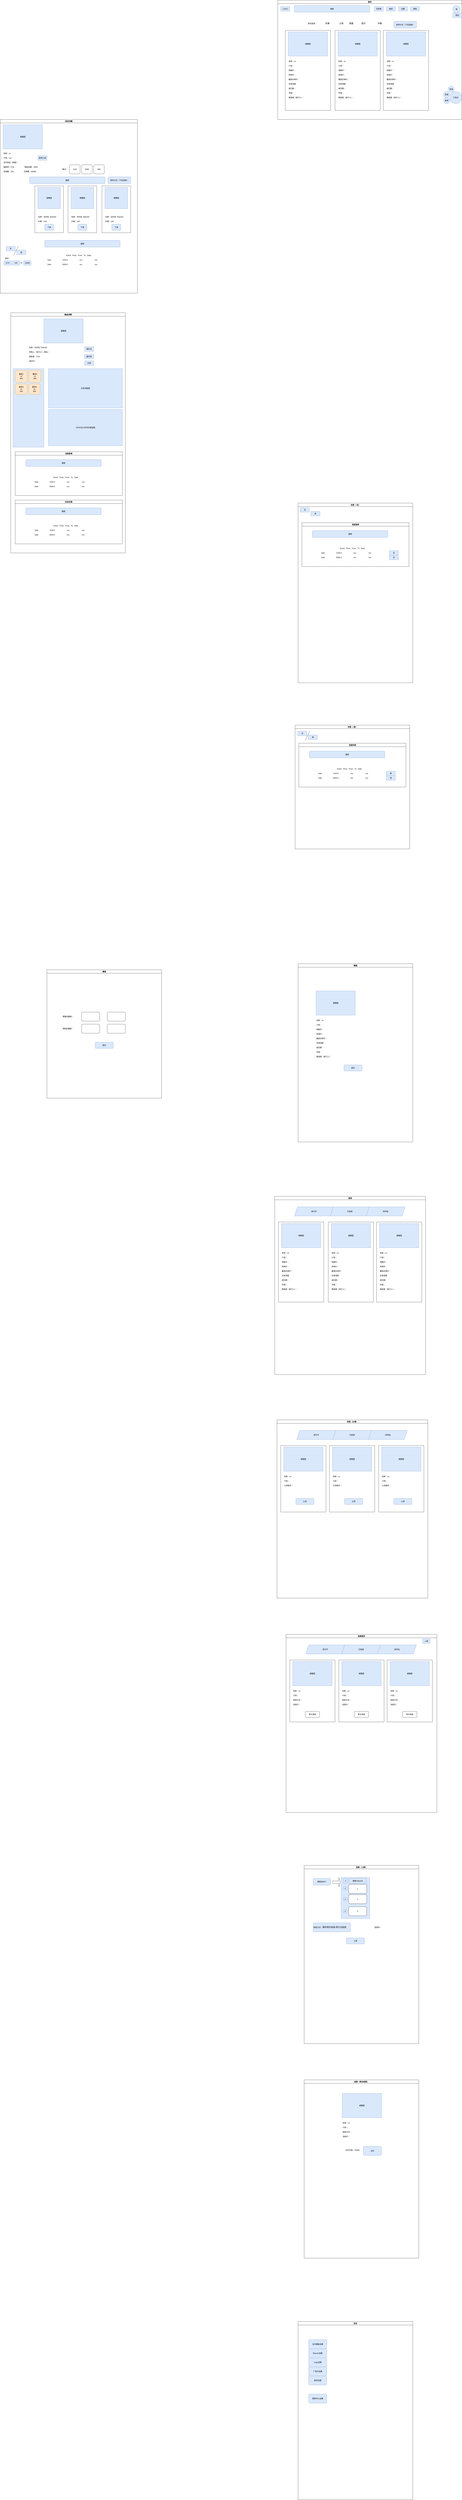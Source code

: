 <mxfile version="20.0.4" type="github">
  <diagram id="REW180NoGFZ-mmMNd1vn" name="Page-1">
    <mxGraphModel dx="1580" dy="873" grid="1" gridSize="10" guides="1" tooltips="1" connect="1" arrows="1" fold="1" page="1" pageScale="1" pageWidth="827" pageHeight="1169" math="0" shadow="0">
      <root>
        <mxCell id="0" />
        <mxCell id="1" parent="0" />
        <mxCell id="gjld3cbzGbYmKHsjepiV-26" value="首页" style="swimlane;startSize=23;" parent="1" vertex="1">
          <mxGeometry x="2000" y="100" width="1220" height="790" as="geometry" />
        </mxCell>
        <mxCell id="gjld3cbzGbYmKHsjepiV-27" value="搜索" style="rounded=1;whiteSpace=wrap;html=1;fillColor=#dae8fc;strokeColor=#6c8ebf;" parent="gjld3cbzGbYmKHsjepiV-26" vertex="1">
          <mxGeometry x="110" y="35" width="500" height="45" as="geometry" />
        </mxCell>
        <mxCell id="gjld3cbzGbYmKHsjepiV-28" value="LOGO" style="text;html=1;strokeColor=#6c8ebf;fillColor=#dae8fc;align=center;verticalAlign=middle;whiteSpace=wrap;rounded=0;" parent="gjld3cbzGbYmKHsjepiV-26" vertex="1">
          <mxGeometry x="20" y="42.5" width="60" height="30" as="geometry" />
        </mxCell>
        <mxCell id="gjld3cbzGbYmKHsjepiV-29" value="交易单" style="text;html=1;strokeColor=#6c8ebf;fillColor=#dae8fc;align=center;verticalAlign=middle;whiteSpace=wrap;rounded=0;" parent="gjld3cbzGbYmKHsjepiV-26" vertex="1">
          <mxGeometry x="640" y="42.5" width="60" height="30" as="geometry" />
        </mxCell>
        <mxCell id="gjld3cbzGbYmKHsjepiV-30" value="铸造" style="text;html=1;strokeColor=#6c8ebf;fillColor=#dae8fc;align=center;verticalAlign=middle;whiteSpace=wrap;rounded=0;" parent="gjld3cbzGbYmKHsjepiV-26" vertex="1">
          <mxGeometry x="720" y="42.5" width="60" height="30" as="geometry" />
        </mxCell>
        <mxCell id="gjld3cbzGbYmKHsjepiV-33" value="钱包" style="text;html=1;strokeColor=#6c8ebf;fillColor=#dae8fc;align=center;verticalAlign=middle;whiteSpace=wrap;rounded=0;" parent="gjld3cbzGbYmKHsjepiV-26" vertex="1">
          <mxGeometry x="1160" y="85" width="60" height="30" as="geometry" />
        </mxCell>
        <mxCell id="gjld3cbzGbYmKHsjepiV-34" value="系列选择：&amp;nbsp; &amp;nbsp; &amp;nbsp; &amp;nbsp; &amp;nbsp; &amp;nbsp; &amp;nbsp; &amp;nbsp; &amp;nbsp;&lt;span style=&quot;font-family: 等线; font-size: 10.5pt; background-color: initial;&quot;&gt;形象&amp;nbsp; &amp;nbsp; &amp;nbsp; &amp;nbsp; &amp;nbsp; &amp;nbsp; &amp;nbsp; &amp;nbsp; &amp;nbsp; 土地&amp;nbsp; &amp;nbsp; &amp;nbsp; &amp;nbsp; &amp;nbsp; &amp;nbsp;房屋&amp;nbsp; &amp;nbsp; &amp;nbsp; &amp;nbsp; &amp;nbsp; &amp;nbsp; &amp;nbsp; &amp;nbsp;音乐&amp;nbsp; &amp;nbsp; &amp;nbsp; &amp;nbsp; &amp;nbsp; &amp;nbsp; &amp;nbsp; &amp;nbsp; &amp;nbsp; &amp;nbsp; &amp;nbsp; &amp;nbsp;字画&lt;/span&gt;" style="text;html=1;strokeColor=none;fillColor=none;align=center;verticalAlign=middle;whiteSpace=wrap;rounded=0;" parent="gjld3cbzGbYmKHsjepiV-26" vertex="1">
          <mxGeometry x="120" y="140" width="650" height="30" as="geometry" />
        </mxCell>
        <mxCell id="gjld3cbzGbYmKHsjepiV-35" value="" style="rounded=0;whiteSpace=wrap;html=1;fontColor=#000000;" parent="gjld3cbzGbYmKHsjepiV-26" vertex="1">
          <mxGeometry x="50" y="200" width="300" height="530" as="geometry" />
        </mxCell>
        <mxCell id="gjld3cbzGbYmKHsjepiV-36" value="缩略图" style="rounded=0;whiteSpace=wrap;html=1;fillColor=#dae8fc;strokeColor=#6c8ebf;" parent="gjld3cbzGbYmKHsjepiV-26" vertex="1">
          <mxGeometry x="70" y="210" width="260" height="160" as="geometry" />
        </mxCell>
        <mxCell id="gjld3cbzGbYmKHsjepiV-37" value="名称：xx" style="text;html=1;strokeColor=none;fillColor=none;align=left;verticalAlign=middle;whiteSpace=wrap;rounded=0;fontColor=#000000;" parent="gjld3cbzGbYmKHsjepiV-26" vertex="1">
          <mxGeometry x="70" y="390" width="60" height="30" as="geometry" />
        </mxCell>
        <mxCell id="gjld3cbzGbYmKHsjepiV-38" value="&lt;span style=&quot;&quot;&gt;卖单价：&lt;/span&gt;" style="text;html=1;strokeColor=none;fillColor=none;align=left;verticalAlign=middle;whiteSpace=wrap;rounded=0;fontColor=#000000;" parent="gjld3cbzGbYmKHsjepiV-26" vertex="1">
          <mxGeometry x="70" y="480" width="60" height="30" as="geometry" />
        </mxCell>
        <mxCell id="gjld3cbzGbYmKHsjepiV-39" value="&lt;span style=&quot;&quot;&gt;地板价：&lt;/span&gt;" style="text;html=1;strokeColor=none;fillColor=none;align=left;verticalAlign=middle;whiteSpace=wrap;rounded=0;fontColor=#000000;" parent="gjld3cbzGbYmKHsjepiV-26" vertex="1">
          <mxGeometry x="70" y="450" width="60" height="30" as="geometry" />
        </mxCell>
        <mxCell id="gjld3cbzGbYmKHsjepiV-40" value="&lt;span style=&quot;&quot;&gt;最高买单价：&lt;/span&gt;" style="text;html=1;strokeColor=none;fillColor=none;align=left;verticalAlign=middle;whiteSpace=wrap;rounded=0;fontColor=#000000;" parent="gjld3cbzGbYmKHsjepiV-26" vertex="1">
          <mxGeometry x="70" y="510" width="80" height="30" as="geometry" />
        </mxCell>
        <mxCell id="gjld3cbzGbYmKHsjepiV-41" value="&lt;span style=&quot;&quot;&gt;介绍：&lt;/span&gt;" style="text;html=1;strokeColor=none;fillColor=none;align=left;verticalAlign=middle;whiteSpace=wrap;rounded=0;fontColor=#000000;" parent="gjld3cbzGbYmKHsjepiV-26" vertex="1">
          <mxGeometry x="70" y="420" width="80" height="30" as="geometry" />
        </mxCell>
        <mxCell id="gjld3cbzGbYmKHsjepiV-42" value="买单深度" style="text;html=1;strokeColor=none;fillColor=none;align=left;verticalAlign=middle;whiteSpace=wrap;rounded=0;fontColor=#000000;" parent="gjld3cbzGbYmKHsjepiV-26" vertex="1">
          <mxGeometry x="70" y="540" width="80" height="30" as="geometry" />
        </mxCell>
        <mxCell id="gjld3cbzGbYmKHsjepiV-43" value="成交额：" style="text;html=1;strokeColor=none;fillColor=none;align=left;verticalAlign=middle;whiteSpace=wrap;rounded=0;fontColor=#000000;" parent="gjld3cbzGbYmKHsjepiV-26" vertex="1">
          <mxGeometry x="70" y="570" width="80" height="30" as="geometry" />
        </mxCell>
        <mxCell id="gjld3cbzGbYmKHsjepiV-44" value="市值：" style="text;html=1;strokeColor=none;fillColor=none;align=left;verticalAlign=middle;whiteSpace=wrap;rounded=0;fontColor=#000000;" parent="gjld3cbzGbYmKHsjepiV-26" vertex="1">
          <mxGeometry x="70" y="600" width="80" height="30" as="geometry" />
        </mxCell>
        <mxCell id="gjld3cbzGbYmKHsjepiV-45" value="" style="rounded=0;whiteSpace=wrap;html=1;fontColor=#000000;" parent="gjld3cbzGbYmKHsjepiV-26" vertex="1">
          <mxGeometry x="380" y="200" width="300" height="530" as="geometry" />
        </mxCell>
        <mxCell id="gjld3cbzGbYmKHsjepiV-46" value="缩略图" style="rounded=0;whiteSpace=wrap;html=1;fillColor=#dae8fc;strokeColor=#6c8ebf;" parent="gjld3cbzGbYmKHsjepiV-26" vertex="1">
          <mxGeometry x="400" y="210" width="260" height="160" as="geometry" />
        </mxCell>
        <mxCell id="gjld3cbzGbYmKHsjepiV-47" value="名称：xx" style="text;html=1;strokeColor=none;fillColor=none;align=left;verticalAlign=middle;whiteSpace=wrap;rounded=0;fontColor=#000000;" parent="gjld3cbzGbYmKHsjepiV-26" vertex="1">
          <mxGeometry x="400" y="390" width="60" height="30" as="geometry" />
        </mxCell>
        <mxCell id="gjld3cbzGbYmKHsjepiV-48" value="&lt;span style=&quot;&quot;&gt;卖单价：&lt;/span&gt;" style="text;html=1;strokeColor=none;fillColor=none;align=left;verticalAlign=middle;whiteSpace=wrap;rounded=0;fontColor=#000000;" parent="gjld3cbzGbYmKHsjepiV-26" vertex="1">
          <mxGeometry x="400" y="480" width="60" height="30" as="geometry" />
        </mxCell>
        <mxCell id="gjld3cbzGbYmKHsjepiV-49" value="&lt;span style=&quot;&quot;&gt;地板价：&lt;/span&gt;" style="text;html=1;strokeColor=none;fillColor=none;align=left;verticalAlign=middle;whiteSpace=wrap;rounded=0;fontColor=#000000;" parent="gjld3cbzGbYmKHsjepiV-26" vertex="1">
          <mxGeometry x="400" y="450" width="60" height="30" as="geometry" />
        </mxCell>
        <mxCell id="gjld3cbzGbYmKHsjepiV-50" value="&lt;span style=&quot;&quot;&gt;最高买单价：&lt;/span&gt;" style="text;html=1;strokeColor=none;fillColor=none;align=left;verticalAlign=middle;whiteSpace=wrap;rounded=0;fontColor=#000000;" parent="gjld3cbzGbYmKHsjepiV-26" vertex="1">
          <mxGeometry x="400" y="510" width="80" height="30" as="geometry" />
        </mxCell>
        <mxCell id="gjld3cbzGbYmKHsjepiV-51" value="&lt;span style=&quot;&quot;&gt;介绍：&lt;/span&gt;" style="text;html=1;strokeColor=none;fillColor=none;align=left;verticalAlign=middle;whiteSpace=wrap;rounded=0;fontColor=#000000;" parent="gjld3cbzGbYmKHsjepiV-26" vertex="1">
          <mxGeometry x="400" y="420" width="80" height="30" as="geometry" />
        </mxCell>
        <mxCell id="gjld3cbzGbYmKHsjepiV-52" value="买单深度" style="text;html=1;strokeColor=none;fillColor=none;align=left;verticalAlign=middle;whiteSpace=wrap;rounded=0;fontColor=#000000;" parent="gjld3cbzGbYmKHsjepiV-26" vertex="1">
          <mxGeometry x="400" y="540" width="80" height="30" as="geometry" />
        </mxCell>
        <mxCell id="gjld3cbzGbYmKHsjepiV-53" value="成交额：" style="text;html=1;strokeColor=none;fillColor=none;align=left;verticalAlign=middle;whiteSpace=wrap;rounded=0;fontColor=#000000;" parent="gjld3cbzGbYmKHsjepiV-26" vertex="1">
          <mxGeometry x="400" y="570" width="80" height="30" as="geometry" />
        </mxCell>
        <mxCell id="gjld3cbzGbYmKHsjepiV-54" value="市值：" style="text;html=1;strokeColor=none;fillColor=none;align=left;verticalAlign=middle;whiteSpace=wrap;rounded=0;fontColor=#000000;" parent="gjld3cbzGbYmKHsjepiV-26" vertex="1">
          <mxGeometry x="400" y="600" width="80" height="30" as="geometry" />
        </mxCell>
        <mxCell id="gjld3cbzGbYmKHsjepiV-55" value="" style="rounded=0;whiteSpace=wrap;html=1;fontColor=#000000;" parent="gjld3cbzGbYmKHsjepiV-26" vertex="1">
          <mxGeometry x="700" y="200" width="300" height="530" as="geometry" />
        </mxCell>
        <mxCell id="gjld3cbzGbYmKHsjepiV-56" value="缩略图" style="rounded=0;whiteSpace=wrap;html=1;fillColor=#dae8fc;strokeColor=#6c8ebf;" parent="gjld3cbzGbYmKHsjepiV-26" vertex="1">
          <mxGeometry x="720" y="210" width="260" height="160" as="geometry" />
        </mxCell>
        <mxCell id="gjld3cbzGbYmKHsjepiV-57" value="名称：xx" style="text;html=1;strokeColor=none;fillColor=none;align=left;verticalAlign=middle;whiteSpace=wrap;rounded=0;fontColor=#000000;" parent="gjld3cbzGbYmKHsjepiV-26" vertex="1">
          <mxGeometry x="720" y="390" width="60" height="30" as="geometry" />
        </mxCell>
        <mxCell id="gjld3cbzGbYmKHsjepiV-58" value="&lt;span style=&quot;&quot;&gt;卖单价：&lt;/span&gt;" style="text;html=1;strokeColor=none;fillColor=none;align=left;verticalAlign=middle;whiteSpace=wrap;rounded=0;fontColor=#000000;" parent="gjld3cbzGbYmKHsjepiV-26" vertex="1">
          <mxGeometry x="720" y="480" width="60" height="30" as="geometry" />
        </mxCell>
        <mxCell id="gjld3cbzGbYmKHsjepiV-59" value="&lt;span style=&quot;&quot;&gt;地板价：&lt;/span&gt;" style="text;html=1;strokeColor=none;fillColor=none;align=left;verticalAlign=middle;whiteSpace=wrap;rounded=0;fontColor=#000000;" parent="gjld3cbzGbYmKHsjepiV-26" vertex="1">
          <mxGeometry x="720" y="450" width="60" height="30" as="geometry" />
        </mxCell>
        <mxCell id="gjld3cbzGbYmKHsjepiV-60" value="&lt;span style=&quot;&quot;&gt;最高买单价：&lt;/span&gt;" style="text;html=1;strokeColor=none;fillColor=none;align=left;verticalAlign=middle;whiteSpace=wrap;rounded=0;fontColor=#000000;" parent="gjld3cbzGbYmKHsjepiV-26" vertex="1">
          <mxGeometry x="720" y="510" width="80" height="30" as="geometry" />
        </mxCell>
        <mxCell id="gjld3cbzGbYmKHsjepiV-61" value="&lt;span style=&quot;&quot;&gt;介绍：&lt;/span&gt;" style="text;html=1;strokeColor=none;fillColor=none;align=left;verticalAlign=middle;whiteSpace=wrap;rounded=0;fontColor=#000000;" parent="gjld3cbzGbYmKHsjepiV-26" vertex="1">
          <mxGeometry x="720" y="420" width="80" height="30" as="geometry" />
        </mxCell>
        <mxCell id="gjld3cbzGbYmKHsjepiV-62" value="买单深度" style="text;html=1;strokeColor=none;fillColor=none;align=left;verticalAlign=middle;whiteSpace=wrap;rounded=0;fontColor=#000000;" parent="gjld3cbzGbYmKHsjepiV-26" vertex="1">
          <mxGeometry x="720" y="540" width="80" height="30" as="geometry" />
        </mxCell>
        <mxCell id="gjld3cbzGbYmKHsjepiV-63" value="成交额：" style="text;html=1;strokeColor=none;fillColor=none;align=left;verticalAlign=middle;whiteSpace=wrap;rounded=0;fontColor=#000000;" parent="gjld3cbzGbYmKHsjepiV-26" vertex="1">
          <mxGeometry x="720" y="570" width="80" height="30" as="geometry" />
        </mxCell>
        <mxCell id="gjld3cbzGbYmKHsjepiV-64" value="市值：" style="text;html=1;strokeColor=none;fillColor=none;align=left;verticalAlign=middle;whiteSpace=wrap;rounded=0;fontColor=#000000;" parent="gjld3cbzGbYmKHsjepiV-26" vertex="1">
          <mxGeometry x="720" y="600" width="80" height="30" as="geometry" />
        </mxCell>
        <mxCell id="gjld3cbzGbYmKHsjepiV-65" value="铸造者（发行人）：" style="text;html=1;strokeColor=none;fillColor=none;align=left;verticalAlign=middle;whiteSpace=wrap;rounded=0;fontColor=#000000;" parent="gjld3cbzGbYmKHsjepiV-26" vertex="1">
          <mxGeometry x="720" y="630" width="110" height="30" as="geometry" />
        </mxCell>
        <mxCell id="gjld3cbzGbYmKHsjepiV-66" value="排序方式（下拉选择）" style="rounded=1;whiteSpace=wrap;html=1;fillColor=#dae8fc;strokeColor=#6c8ebf;" parent="gjld3cbzGbYmKHsjepiV-26" vertex="1">
          <mxGeometry x="770" y="140" width="150" height="45" as="geometry" />
        </mxCell>
        <mxCell id="gjld3cbzGbYmKHsjepiV-67" value="铸造者（发行人）：" style="text;html=1;strokeColor=none;fillColor=none;align=left;verticalAlign=middle;whiteSpace=wrap;rounded=0;fontColor=#000000;" parent="gjld3cbzGbYmKHsjepiV-26" vertex="1">
          <mxGeometry x="400" y="630" width="110" height="30" as="geometry" />
        </mxCell>
        <mxCell id="gjld3cbzGbYmKHsjepiV-68" value="铸造者（发行人）：" style="text;html=1;strokeColor=none;fillColor=none;align=left;verticalAlign=middle;whiteSpace=wrap;rounded=0;fontColor=#000000;" parent="gjld3cbzGbYmKHsjepiV-26" vertex="1">
          <mxGeometry x="70" y="630" width="110" height="30" as="geometry" />
        </mxCell>
        <mxCell id="gjld3cbzGbYmKHsjepiV-69" value="设置" style="text;html=1;strokeColor=#6c8ebf;fillColor=#dae8fc;align=center;verticalAlign=middle;whiteSpace=wrap;rounded=0;" parent="gjld3cbzGbYmKHsjepiV-26" vertex="1">
          <mxGeometry x="800" y="42.5" width="60" height="30" as="geometry" />
        </mxCell>
        <mxCell id="gjld3cbzGbYmKHsjepiV-70" value="帮助" style="text;html=1;strokeColor=#6c8ebf;fillColor=#dae8fc;align=center;verticalAlign=middle;whiteSpace=wrap;rounded=0;" parent="gjld3cbzGbYmKHsjepiV-26" vertex="1">
          <mxGeometry x="880" y="42.5" width="60" height="30" as="geometry" />
        </mxCell>
        <mxCell id="n3707ELWsgWbR277SPKF-1" value="工具台" style="ellipse;whiteSpace=wrap;html=1;aspect=fixed;fillColor=#dae8fc;strokeColor=#6c8ebf;" parent="gjld3cbzGbYmKHsjepiV-26" vertex="1">
          <mxGeometry x="1140" y="605" width="80" height="80" as="geometry" />
        </mxCell>
        <mxCell id="n3707ELWsgWbR277SPKF-2" value="空投" style="ellipse;whiteSpace=wrap;html=1;aspect=fixed;fillColor=#dae8fc;strokeColor=#6c8ebf;" parent="gjld3cbzGbYmKHsjepiV-26" vertex="1">
          <mxGeometry x="1130" y="570" width="40" height="40" as="geometry" />
        </mxCell>
        <mxCell id="n3707ELWsgWbR277SPKF-3" value="拍卖" style="ellipse;whiteSpace=wrap;html=1;aspect=fixed;fillColor=#dae8fc;strokeColor=#6c8ebf;" parent="gjld3cbzGbYmKHsjepiV-26" vertex="1">
          <mxGeometry x="1100" y="605" width="40" height="40" as="geometry" />
        </mxCell>
        <mxCell id="n3707ELWsgWbR277SPKF-4" value="首发" style="ellipse;whiteSpace=wrap;html=1;aspect=fixed;fillColor=#dae8fc;strokeColor=#6c8ebf;" parent="gjld3cbzGbYmKHsjepiV-26" vertex="1">
          <mxGeometry x="1100" y="645" width="40" height="40" as="geometry" />
        </mxCell>
        <mxCell id="n3707ELWsgWbR277SPKF-6" value="我" style="ellipse;whiteSpace=wrap;html=1;aspect=fixed;fillColor=#dae8fc;strokeColor=#6c8ebf;" parent="gjld3cbzGbYmKHsjepiV-26" vertex="1">
          <mxGeometry x="1160" y="35" width="50" height="50" as="geometry" />
        </mxCell>
        <mxCell id="gjld3cbzGbYmKHsjepiV-71" value="系列详情" style="swimlane;fontColor=#000000;" parent="1" vertex="1">
          <mxGeometry x="160" y="890" width="910" height="1150" as="geometry" />
        </mxCell>
        <mxCell id="gjld3cbzGbYmKHsjepiV-72" value="缩略图" style="rounded=0;whiteSpace=wrap;html=1;fillColor=#dae8fc;strokeColor=#6c8ebf;" parent="gjld3cbzGbYmKHsjepiV-71" vertex="1">
          <mxGeometry x="20" y="35" width="260" height="160" as="geometry" />
        </mxCell>
        <mxCell id="gjld3cbzGbYmKHsjepiV-73" value="名称：xx" style="text;html=1;strokeColor=none;fillColor=none;align=left;verticalAlign=middle;whiteSpace=wrap;rounded=0;fontColor=#000000;" parent="gjld3cbzGbYmKHsjepiV-71" vertex="1">
          <mxGeometry x="20" y="210" width="60" height="30" as="geometry" />
        </mxCell>
        <mxCell id="gjld3cbzGbYmKHsjepiV-74" value="&lt;span style=&quot;&quot;&gt;卖单数：100&lt;/span&gt;" style="text;html=1;strokeColor=none;fillColor=none;align=left;verticalAlign=middle;whiteSpace=wrap;rounded=0;fontColor=#000000;" parent="gjld3cbzGbYmKHsjepiV-71" vertex="1">
          <mxGeometry x="20" y="330" width="100" height="30" as="geometry" />
        </mxCell>
        <mxCell id="gjld3cbzGbYmKHsjepiV-75" value="&lt;span style=&quot;&quot;&gt;商品总数：3000&lt;/span&gt;" style="text;html=1;strokeColor=none;fillColor=none;align=left;verticalAlign=middle;whiteSpace=wrap;rounded=0;fontColor=#000000;" parent="gjld3cbzGbYmKHsjepiV-71" vertex="1">
          <mxGeometry x="160" y="300" width="90" height="30" as="geometry" />
        </mxCell>
        <mxCell id="gjld3cbzGbYmKHsjepiV-76" value="&lt;span style=&quot;&quot;&gt;介绍：xxx&lt;/span&gt;" style="text;html=1;strokeColor=none;fillColor=none;align=left;verticalAlign=middle;whiteSpace=wrap;rounded=0;fontColor=#000000;" parent="gjld3cbzGbYmKHsjepiV-71" vertex="1">
          <mxGeometry x="20" y="240" width="80" height="30" as="geometry" />
        </mxCell>
        <mxCell id="gjld3cbzGbYmKHsjepiV-77" value="修改介绍" style="text;html=1;strokeColor=#6c8ebf;fillColor=#dae8fc;align=center;verticalAlign=middle;whiteSpace=wrap;rounded=0;" parent="gjld3cbzGbYmKHsjepiV-71" vertex="1">
          <mxGeometry x="250" y="240" width="60" height="30" as="geometry" />
        </mxCell>
        <mxCell id="gjld3cbzGbYmKHsjepiV-78" value="合约地址（网络）：" style="text;html=1;strokeColor=none;fillColor=none;align=left;verticalAlign=middle;whiteSpace=wrap;rounded=0;fontColor=#000000;" parent="gjld3cbzGbYmKHsjepiV-71" vertex="1">
          <mxGeometry x="20" y="270" width="130" height="30" as="geometry" />
        </mxCell>
        <mxCell id="gjld3cbzGbYmKHsjepiV-79" value="版税率：0.05" style="text;html=1;strokeColor=none;fillColor=none;align=left;verticalAlign=middle;whiteSpace=wrap;rounded=0;fontColor=#000000;" parent="gjld3cbzGbYmKHsjepiV-71" vertex="1">
          <mxGeometry x="20" y="300" width="80" height="30" as="geometry" />
        </mxCell>
        <mxCell id="gjld3cbzGbYmKHsjepiV-80" value="&lt;span style=&quot;&quot;&gt;买单数：80000&lt;/span&gt;" style="text;html=1;strokeColor=none;fillColor=none;align=left;verticalAlign=middle;whiteSpace=wrap;rounded=0;fontColor=#000000;" parent="gjld3cbzGbYmKHsjepiV-71" vertex="1">
          <mxGeometry x="155" y="330" width="100" height="30" as="geometry" />
        </mxCell>
        <mxCell id="gjld3cbzGbYmKHsjepiV-81" value="" style="rounded=0;whiteSpace=wrap;html=1;fontColor=#000000;" parent="gjld3cbzGbYmKHsjepiV-71" vertex="1">
          <mxGeometry x="230" y="440" width="190" height="310" as="geometry" />
        </mxCell>
        <mxCell id="gjld3cbzGbYmKHsjepiV-82" value="缩略图" style="rounded=0;whiteSpace=wrap;html=1;fillColor=#dae8fc;strokeColor=#6c8ebf;" parent="gjld3cbzGbYmKHsjepiV-71" vertex="1">
          <mxGeometry x="250" y="450" width="150" height="140" as="geometry" />
        </mxCell>
        <mxCell id="gjld3cbzGbYmKHsjepiV-83" value="名称：合约名 TokenID" style="text;html=1;strokeColor=none;fillColor=none;align=left;verticalAlign=middle;whiteSpace=wrap;rounded=0;fontColor=#000000;" parent="gjld3cbzGbYmKHsjepiV-71" vertex="1">
          <mxGeometry x="250" y="630" width="150" height="30" as="geometry" />
        </mxCell>
        <mxCell id="gjld3cbzGbYmKHsjepiV-84" value="价格：100" style="text;html=1;strokeColor=none;fillColor=none;align=left;verticalAlign=middle;whiteSpace=wrap;rounded=0;fontColor=#000000;" parent="gjld3cbzGbYmKHsjepiV-71" vertex="1">
          <mxGeometry x="250" y="660" width="100" height="30" as="geometry" />
        </mxCell>
        <mxCell id="gjld3cbzGbYmKHsjepiV-85" value="集合：" style="text;html=1;strokeColor=none;fillColor=none;align=left;verticalAlign=middle;whiteSpace=wrap;rounded=0;fontColor=#000000;" parent="gjld3cbzGbYmKHsjepiV-71" vertex="1">
          <mxGeometry x="410" y="315" width="40" height="30" as="geometry" />
        </mxCell>
        <mxCell id="gjld3cbzGbYmKHsjepiV-86" value="搜索" style="rounded=1;whiteSpace=wrap;html=1;fillColor=#dae8fc;strokeColor=#6c8ebf;" parent="gjld3cbzGbYmKHsjepiV-71" vertex="1">
          <mxGeometry x="195" y="380" width="500" height="45" as="geometry" />
        </mxCell>
        <mxCell id="gjld3cbzGbYmKHsjepiV-87" value="排序方式（下拉选择）" style="rounded=1;whiteSpace=wrap;html=1;fillColor=#dae8fc;strokeColor=#6c8ebf;" parent="gjld3cbzGbYmKHsjepiV-71" vertex="1">
          <mxGeometry x="715" y="380" width="150" height="45" as="geometry" />
        </mxCell>
        <mxCell id="gjld3cbzGbYmKHsjepiV-88" value="100" style="rounded=1;whiteSpace=wrap;html=1;fillColor=#dae8fc;strokeColor=#6c8ebf;" parent="gjld3cbzGbYmKHsjepiV-71" vertex="1">
          <mxGeometry x="80" y="935" width="50" height="30" as="geometry" />
        </mxCell>
        <mxCell id="gjld3cbzGbYmKHsjepiV-89" value="单价：" style="text;html=1;align=center;verticalAlign=middle;resizable=0;points=[];autosize=1;strokeColor=none;fillColor=none;fontColor=#000000;" parent="gjld3cbzGbYmKHsjepiV-71" vertex="1">
          <mxGeometry x="20" y="905" width="60" height="30" as="geometry" />
        </mxCell>
        <mxCell id="gjld3cbzGbYmKHsjepiV-90" value="10000" style="rounded=1;whiteSpace=wrap;html=1;fillColor=#dae8fc;strokeColor=#6c8ebf;" parent="gjld3cbzGbYmKHsjepiV-71" vertex="1">
          <mxGeometry x="155" y="935" width="50" height="30" as="geometry" />
        </mxCell>
        <mxCell id="gjld3cbzGbYmKHsjepiV-91" value="To" style="text;html=1;align=center;verticalAlign=middle;resizable=0;points=[];autosize=1;strokeColor=none;fillColor=none;fontColor=#000000;" parent="gjld3cbzGbYmKHsjepiV-71" vertex="1">
          <mxGeometry x="120" y="935" width="40" height="30" as="geometry" />
        </mxCell>
        <mxCell id="gjld3cbzGbYmKHsjepiV-92" value="买" style="text;html=1;strokeColor=#6c8ebf;fillColor=#dae8fc;align=center;verticalAlign=middle;whiteSpace=wrap;rounded=0;" parent="gjld3cbzGbYmKHsjepiV-71" vertex="1">
          <mxGeometry x="40" y="840" width="60" height="30" as="geometry" />
        </mxCell>
        <mxCell id="gjld3cbzGbYmKHsjepiV-93" value="卖" style="text;html=1;strokeColor=#6c8ebf;fillColor=#dae8fc;align=center;verticalAlign=middle;whiteSpace=wrap;rounded=0;" parent="gjld3cbzGbYmKHsjepiV-71" vertex="1">
          <mxGeometry x="110" y="865" width="60" height="30" as="geometry" />
        </mxCell>
        <mxCell id="gjld3cbzGbYmKHsjepiV-94" value="ETH" style="rounded=1;whiteSpace=wrap;html=1;fillColor=#dae8fc;strokeColor=#6c8ebf;" parent="gjld3cbzGbYmKHsjepiV-71" vertex="1">
          <mxGeometry x="25" y="935" width="50" height="30" as="geometry" />
        </mxCell>
        <mxCell id="gjld3cbzGbYmKHsjepiV-95" value="" style="endArrow=none;html=1;rounded=0;fontColor=#000000;" parent="gjld3cbzGbYmKHsjepiV-71" edge="1">
          <mxGeometry width="50" height="50" relative="1" as="geometry">
            <mxPoint x="90" y="900" as="sourcePoint" />
            <mxPoint x="120" y="840" as="targetPoint" />
          </mxGeometry>
        </mxCell>
        <mxCell id="n3707ELWsgWbR277SPKF-7" value="1102" style="rounded=1;whiteSpace=wrap;html=1;" parent="gjld3cbzGbYmKHsjepiV-71" vertex="1">
          <mxGeometry x="460" y="300" width="70" height="60" as="geometry" />
        </mxCell>
        <mxCell id="n3707ELWsgWbR277SPKF-8" value="0058" style="rounded=1;whiteSpace=wrap;html=1;" parent="gjld3cbzGbYmKHsjepiV-71" vertex="1">
          <mxGeometry x="540" y="300" width="70" height="60" as="geometry" />
        </mxCell>
        <mxCell id="n3707ELWsgWbR277SPKF-9" value="668" style="rounded=1;whiteSpace=wrap;html=1;" parent="gjld3cbzGbYmKHsjepiV-71" vertex="1">
          <mxGeometry x="620" y="300" width="70" height="60" as="geometry" />
        </mxCell>
        <mxCell id="n3707ELWsgWbR277SPKF-10" value="下单" style="rounded=1;whiteSpace=wrap;html=1;fillColor=#dae8fc;strokeColor=#6c8ebf;" parent="gjld3cbzGbYmKHsjepiV-71" vertex="1">
          <mxGeometry x="295" y="693" width="60" height="41" as="geometry" />
        </mxCell>
        <mxCell id="n3707ELWsgWbR277SPKF-11" value="" style="rounded=0;whiteSpace=wrap;html=1;fontColor=#000000;" parent="gjld3cbzGbYmKHsjepiV-71" vertex="1">
          <mxGeometry x="450" y="440" width="190" height="310" as="geometry" />
        </mxCell>
        <mxCell id="n3707ELWsgWbR277SPKF-12" value="缩略图" style="rounded=0;whiteSpace=wrap;html=1;fillColor=#dae8fc;strokeColor=#6c8ebf;" parent="gjld3cbzGbYmKHsjepiV-71" vertex="1">
          <mxGeometry x="470" y="450" width="150" height="140" as="geometry" />
        </mxCell>
        <mxCell id="n3707ELWsgWbR277SPKF-13" value="名称：合约名 TokenID" style="text;html=1;strokeColor=none;fillColor=none;align=left;verticalAlign=middle;whiteSpace=wrap;rounded=0;fontColor=#000000;" parent="gjld3cbzGbYmKHsjepiV-71" vertex="1">
          <mxGeometry x="470" y="630" width="150" height="30" as="geometry" />
        </mxCell>
        <mxCell id="n3707ELWsgWbR277SPKF-14" value="价格：100" style="text;html=1;strokeColor=none;fillColor=none;align=left;verticalAlign=middle;whiteSpace=wrap;rounded=0;fontColor=#000000;" parent="gjld3cbzGbYmKHsjepiV-71" vertex="1">
          <mxGeometry x="470" y="660" width="100" height="30" as="geometry" />
        </mxCell>
        <mxCell id="n3707ELWsgWbR277SPKF-15" value="下单" style="rounded=1;whiteSpace=wrap;html=1;fillColor=#dae8fc;strokeColor=#6c8ebf;" parent="gjld3cbzGbYmKHsjepiV-71" vertex="1">
          <mxGeometry x="515" y="693" width="60" height="41" as="geometry" />
        </mxCell>
        <mxCell id="n3707ELWsgWbR277SPKF-16" value="" style="rounded=0;whiteSpace=wrap;html=1;fontColor=#000000;" parent="gjld3cbzGbYmKHsjepiV-71" vertex="1">
          <mxGeometry x="675" y="440" width="190" height="310" as="geometry" />
        </mxCell>
        <mxCell id="n3707ELWsgWbR277SPKF-17" value="缩略图" style="rounded=0;whiteSpace=wrap;html=1;fillColor=#dae8fc;strokeColor=#6c8ebf;" parent="gjld3cbzGbYmKHsjepiV-71" vertex="1">
          <mxGeometry x="695" y="450" width="150" height="140" as="geometry" />
        </mxCell>
        <mxCell id="n3707ELWsgWbR277SPKF-18" value="名称：合约名 TokenID" style="text;html=1;strokeColor=none;fillColor=none;align=left;verticalAlign=middle;whiteSpace=wrap;rounded=0;fontColor=#000000;" parent="gjld3cbzGbYmKHsjepiV-71" vertex="1">
          <mxGeometry x="695" y="630" width="150" height="30" as="geometry" />
        </mxCell>
        <mxCell id="n3707ELWsgWbR277SPKF-19" value="价格：100" style="text;html=1;strokeColor=none;fillColor=none;align=left;verticalAlign=middle;whiteSpace=wrap;rounded=0;fontColor=#000000;" parent="gjld3cbzGbYmKHsjepiV-71" vertex="1">
          <mxGeometry x="695" y="660" width="100" height="30" as="geometry" />
        </mxCell>
        <mxCell id="n3707ELWsgWbR277SPKF-20" value="下单" style="rounded=1;whiteSpace=wrap;html=1;fillColor=#dae8fc;strokeColor=#6c8ebf;" parent="gjld3cbzGbYmKHsjepiV-71" vertex="1">
          <mxGeometry x="740" y="693" width="60" height="41" as="geometry" />
        </mxCell>
        <mxCell id="PgNdC1kwqudMcqHUg_7e-1" value="搜索" style="rounded=1;whiteSpace=wrap;html=1;fillColor=#dae8fc;strokeColor=#6c8ebf;" vertex="1" parent="gjld3cbzGbYmKHsjepiV-71">
          <mxGeometry x="295" y="800" width="500" height="45" as="geometry" />
        </mxCell>
        <mxCell id="PgNdC1kwqudMcqHUg_7e-2" value="Event&lt;span style=&quot;white-space: pre;&quot;&gt; &lt;span style=&quot;white-space: pre;&quot;&gt; &lt;/span&gt;&lt;/span&gt;&lt;span style=&quot;white-space: pre;&quot;&gt; &lt;/span&gt;Price&lt;span style=&quot;white-space: pre;&quot;&gt; &lt;span style=&quot;white-space: pre;&quot;&gt; &lt;/span&gt;&lt;/span&gt;&lt;span style=&quot;white-space: pre;&quot;&gt; &lt;/span&gt;From&lt;span style=&quot;white-space: pre;&quot;&gt; &lt;span style=&quot;white-space: pre;&quot;&gt; &lt;/span&gt;&lt;/span&gt;&lt;span style=&quot;white-space: pre;&quot;&gt; &lt;/span&gt;To&lt;span style=&quot;white-space: pre;&quot;&gt; &lt;/span&gt;&lt;span style=&quot;white-space: pre;&quot;&gt; &lt;span style=&quot;white-space: pre;&quot;&gt; &lt;/span&gt;&lt;/span&gt;Date" style="text;html=1;strokeColor=none;fillColor=none;align=center;verticalAlign=middle;whiteSpace=wrap;rounded=0;fontColor=#000000;" vertex="1" parent="gjld3cbzGbYmKHsjepiV-71">
          <mxGeometry x="245" y="880" width="550" height="40" as="geometry" />
        </mxCell>
        <mxCell id="PgNdC1kwqudMcqHUg_7e-3" value="Sale" style="text;html=1;align=center;verticalAlign=middle;resizable=0;points=[];autosize=1;strokeColor=none;fillColor=none;fontColor=#000000;" vertex="1" parent="gjld3cbzGbYmKHsjepiV-71">
          <mxGeometry x="300" y="915" width="50" height="30" as="geometry" />
        </mxCell>
        <mxCell id="PgNdC1kwqudMcqHUg_7e-4" value="1100.0" style="text;html=1;align=center;verticalAlign=middle;resizable=0;points=[];autosize=1;strokeColor=none;fillColor=none;fontColor=#000000;" vertex="1" parent="gjld3cbzGbYmKHsjepiV-71">
          <mxGeometry x="400" y="915" width="60" height="30" as="geometry" />
        </mxCell>
        <mxCell id="PgNdC1kwqudMcqHUg_7e-5" value="xxx" style="text;html=1;align=center;verticalAlign=middle;resizable=0;points=[];autosize=1;strokeColor=none;fillColor=none;fontColor=#000000;" vertex="1" parent="gjld3cbzGbYmKHsjepiV-71">
          <mxGeometry x="515" y="915" width="40" height="30" as="geometry" />
        </mxCell>
        <mxCell id="PgNdC1kwqudMcqHUg_7e-6" value="xxx" style="text;html=1;align=center;verticalAlign=middle;resizable=0;points=[];autosize=1;strokeColor=none;fillColor=none;fontColor=#000000;" vertex="1" parent="gjld3cbzGbYmKHsjepiV-71">
          <mxGeometry x="615" y="915" width="40" height="30" as="geometry" />
        </mxCell>
        <mxCell id="PgNdC1kwqudMcqHUg_7e-7" value="Sale" style="text;html=1;align=center;verticalAlign=middle;resizable=0;points=[];autosize=1;strokeColor=none;fillColor=none;fontColor=#000000;" vertex="1" parent="gjld3cbzGbYmKHsjepiV-71">
          <mxGeometry x="300" y="945" width="50" height="30" as="geometry" />
        </mxCell>
        <mxCell id="PgNdC1kwqudMcqHUg_7e-8" value="5000.0" style="text;html=1;align=center;verticalAlign=middle;resizable=0;points=[];autosize=1;strokeColor=none;fillColor=none;fontColor=#000000;" vertex="1" parent="gjld3cbzGbYmKHsjepiV-71">
          <mxGeometry x="400" y="945" width="60" height="30" as="geometry" />
        </mxCell>
        <mxCell id="PgNdC1kwqudMcqHUg_7e-9" value="xxx" style="text;html=1;align=center;verticalAlign=middle;resizable=0;points=[];autosize=1;strokeColor=none;fillColor=none;fontColor=#000000;" vertex="1" parent="gjld3cbzGbYmKHsjepiV-71">
          <mxGeometry x="515" y="945" width="40" height="30" as="geometry" />
        </mxCell>
        <mxCell id="PgNdC1kwqudMcqHUg_7e-10" value="xxx" style="text;html=1;align=center;verticalAlign=middle;resizable=0;points=[];autosize=1;strokeColor=none;fillColor=none;fontColor=#000000;" vertex="1" parent="gjld3cbzGbYmKHsjepiV-71">
          <mxGeometry x="615" y="945" width="40" height="30" as="geometry" />
        </mxCell>
        <mxCell id="gjld3cbzGbYmKHsjepiV-104" value="商品详情" style="swimlane;fontColor=#000000;" parent="1" vertex="1">
          <mxGeometry x="230" y="2170" width="760" height="1590" as="geometry" />
        </mxCell>
        <mxCell id="gjld3cbzGbYmKHsjepiV-105" value="缩略图" style="rounded=0;whiteSpace=wrap;html=1;fillColor=#dae8fc;strokeColor=#6c8ebf;" parent="gjld3cbzGbYmKHsjepiV-104" vertex="1">
          <mxGeometry x="220" y="40" width="260" height="160" as="geometry" />
        </mxCell>
        <mxCell id="gjld3cbzGbYmKHsjepiV-106" value="&lt;span style=&quot;&quot;&gt;成交价：&lt;/span&gt;" style="text;html=1;strokeColor=none;fillColor=none;align=left;verticalAlign=middle;whiteSpace=wrap;rounded=0;fontColor=#000000;" parent="gjld3cbzGbYmKHsjepiV-104" vertex="1">
          <mxGeometry x="120" y="305" width="100" height="30" as="geometry" />
        </mxCell>
        <mxCell id="gjld3cbzGbYmKHsjepiV-107" value="&lt;span style=&quot;&quot;&gt;持有人（发行人）/地址：&lt;/span&gt;" style="text;html=1;strokeColor=none;fillColor=none;align=left;verticalAlign=middle;whiteSpace=wrap;rounded=0;fontColor=#000000;" parent="gjld3cbzGbYmKHsjepiV-104" vertex="1">
          <mxGeometry x="120" y="245" width="140" height="30" as="geometry" />
        </mxCell>
        <mxCell id="gjld3cbzGbYmKHsjepiV-108" value="版税率：0.05" style="text;html=1;strokeColor=none;fillColor=none;align=left;verticalAlign=middle;whiteSpace=wrap;rounded=0;fontColor=#000000;" parent="gjld3cbzGbYmKHsjepiV-104" vertex="1">
          <mxGeometry x="120" y="275" width="80" height="30" as="geometry" />
        </mxCell>
        <mxCell id="gjld3cbzGbYmKHsjepiV-109" value="名称：合约名 TokenID" style="text;html=1;strokeColor=none;fillColor=none;align=left;verticalAlign=middle;whiteSpace=wrap;rounded=0;fontColor=#000000;" parent="gjld3cbzGbYmKHsjepiV-104" vertex="1">
          <mxGeometry x="120" y="215" width="150" height="30" as="geometry" />
        </mxCell>
        <mxCell id="gjld3cbzGbYmKHsjepiV-110" value="买卖深度图" style="rounded=0;whiteSpace=wrap;html=1;fillColor=#dae8fc;strokeColor=#6c8ebf;" parent="gjld3cbzGbYmKHsjepiV-104" vertex="1">
          <mxGeometry x="250" y="370" width="490" height="260" as="geometry" />
        </mxCell>
        <mxCell id="gjld3cbzGbYmKHsjepiV-112" value="限价买" style="text;html=1;strokeColor=#6c8ebf;fillColor=#dae8fc;align=center;verticalAlign=middle;whiteSpace=wrap;rounded=0;" parent="gjld3cbzGbYmKHsjepiV-104" vertex="1">
          <mxGeometry x="490" y="225" width="60" height="30" as="geometry" />
        </mxCell>
        <mxCell id="gjld3cbzGbYmKHsjepiV-113" value="" style="rounded=0;whiteSpace=wrap;html=1;fillColor=#dae8fc;strokeColor=#6c8ebf;" parent="gjld3cbzGbYmKHsjepiV-104" vertex="1">
          <mxGeometry x="15" y="370" width="205" height="520" as="geometry" />
        </mxCell>
        <mxCell id="gjld3cbzGbYmKHsjepiV-114" value="属性1&lt;br&gt;xx&lt;br&gt;300" style="rounded=1;whiteSpace=wrap;html=1;fillColor=#ffe6cc;strokeColor=#d79b00;" parent="gjld3cbzGbYmKHsjepiV-104" vertex="1">
          <mxGeometry x="30" y="380" width="80" height="80" as="geometry" />
        </mxCell>
        <mxCell id="gjld3cbzGbYmKHsjepiV-115" value="属性2&lt;br&gt;xx&lt;br&gt;300" style="rounded=1;whiteSpace=wrap;html=1;fillColor=#ffe6cc;strokeColor=#d79b00;" parent="gjld3cbzGbYmKHsjepiV-104" vertex="1">
          <mxGeometry x="120" y="380" width="80" height="80" as="geometry" />
        </mxCell>
        <mxCell id="gjld3cbzGbYmKHsjepiV-116" value="属性3&lt;br&gt;xx&lt;br&gt;300" style="rounded=1;whiteSpace=wrap;html=1;fillColor=#ffe6cc;strokeColor=#d79b00;" parent="gjld3cbzGbYmKHsjepiV-104" vertex="1">
          <mxGeometry x="30" y="470" width="80" height="70" as="geometry" />
        </mxCell>
        <mxCell id="gjld3cbzGbYmKHsjepiV-117" value="属性4&lt;br&gt;xx&lt;br&gt;300" style="rounded=1;whiteSpace=wrap;html=1;fillColor=#ffe6cc;strokeColor=#d79b00;" parent="gjld3cbzGbYmKHsjepiV-104" vertex="1">
          <mxGeometry x="120" y="470" width="75" height="70" as="geometry" />
        </mxCell>
        <mxCell id="gjld3cbzGbYmKHsjepiV-118" value="7日/30日/1年均价蜡烛图" style="rounded=0;whiteSpace=wrap;html=1;fillColor=#dae8fc;strokeColor=#6c8ebf;" parent="gjld3cbzGbYmKHsjepiV-104" vertex="1">
          <mxGeometry x="250" y="640" width="490" height="240" as="geometry" />
        </mxCell>
        <mxCell id="PgNdC1kwqudMcqHUg_7e-11" value="委托单" style="text;html=1;strokeColor=#6c8ebf;fillColor=#dae8fc;align=center;verticalAlign=middle;whiteSpace=wrap;rounded=0;" vertex="1" parent="gjld3cbzGbYmKHsjepiV-104">
          <mxGeometry x="490" y="275" width="60" height="30" as="geometry" />
        </mxCell>
        <mxCell id="PgNdC1kwqudMcqHUg_7e-12" value="分享" style="text;html=1;strokeColor=#6c8ebf;fillColor=#dae8fc;align=center;verticalAlign=middle;whiteSpace=wrap;rounded=0;" vertex="1" parent="gjld3cbzGbYmKHsjepiV-104">
          <mxGeometry x="490" y="318" width="60" height="30" as="geometry" />
        </mxCell>
        <mxCell id="PgNdC1kwqudMcqHUg_7e-14" value="当前卖单" style="swimlane;" vertex="1" parent="gjld3cbzGbYmKHsjepiV-104">
          <mxGeometry x="30" y="920" width="710" height="290" as="geometry" />
        </mxCell>
        <mxCell id="PgNdC1kwqudMcqHUg_7e-15" value="Event&lt;span style=&quot;white-space: pre;&quot;&gt; &lt;span style=&quot;white-space: pre;&quot;&gt; &lt;/span&gt;&lt;/span&gt;&lt;span style=&quot;white-space: pre;&quot;&gt; &lt;/span&gt;Price&lt;span style=&quot;white-space: pre;&quot;&gt; &lt;span style=&quot;white-space: pre;&quot;&gt; &lt;/span&gt;&lt;/span&gt;&lt;span style=&quot;white-space: pre;&quot;&gt; &lt;/span&gt;From&lt;span style=&quot;white-space: pre;&quot;&gt; &lt;span style=&quot;white-space: pre;&quot;&gt; &lt;/span&gt;&lt;/span&gt;&lt;span style=&quot;white-space: pre;&quot;&gt; &lt;/span&gt;To&lt;span style=&quot;white-space: pre;&quot;&gt; &lt;/span&gt;&lt;span style=&quot;white-space: pre;&quot;&gt; &lt;span style=&quot;white-space: pre;&quot;&gt; &lt;/span&gt;&lt;/span&gt;Date" style="text;html=1;strokeColor=none;fillColor=none;align=center;verticalAlign=middle;whiteSpace=wrap;rounded=0;fontColor=#000000;" vertex="1" parent="PgNdC1kwqudMcqHUg_7e-14">
          <mxGeometry x="60" y="150" width="550" height="40" as="geometry" />
        </mxCell>
        <mxCell id="PgNdC1kwqudMcqHUg_7e-16" value="Sale" style="text;html=1;align=center;verticalAlign=middle;resizable=0;points=[];autosize=1;strokeColor=none;fillColor=none;fontColor=#000000;" vertex="1" parent="PgNdC1kwqudMcqHUg_7e-14">
          <mxGeometry x="115" y="185" width="50" height="30" as="geometry" />
        </mxCell>
        <mxCell id="PgNdC1kwqudMcqHUg_7e-17" value="1100.0" style="text;html=1;align=center;verticalAlign=middle;resizable=0;points=[];autosize=1;strokeColor=none;fillColor=none;fontColor=#000000;" vertex="1" parent="PgNdC1kwqudMcqHUg_7e-14">
          <mxGeometry x="215" y="185" width="60" height="30" as="geometry" />
        </mxCell>
        <mxCell id="PgNdC1kwqudMcqHUg_7e-18" value="xxx" style="text;html=1;align=center;verticalAlign=middle;resizable=0;points=[];autosize=1;strokeColor=none;fillColor=none;fontColor=#000000;" vertex="1" parent="PgNdC1kwqudMcqHUg_7e-14">
          <mxGeometry x="330" y="185" width="40" height="30" as="geometry" />
        </mxCell>
        <mxCell id="PgNdC1kwqudMcqHUg_7e-19" value="xxx" style="text;html=1;align=center;verticalAlign=middle;resizable=0;points=[];autosize=1;strokeColor=none;fillColor=none;fontColor=#000000;" vertex="1" parent="PgNdC1kwqudMcqHUg_7e-14">
          <mxGeometry x="430" y="185" width="40" height="30" as="geometry" />
        </mxCell>
        <mxCell id="PgNdC1kwqudMcqHUg_7e-20" value="Sale" style="text;html=1;align=center;verticalAlign=middle;resizable=0;points=[];autosize=1;strokeColor=none;fillColor=none;fontColor=#000000;" vertex="1" parent="PgNdC1kwqudMcqHUg_7e-14">
          <mxGeometry x="115" y="215" width="50" height="30" as="geometry" />
        </mxCell>
        <mxCell id="PgNdC1kwqudMcqHUg_7e-21" value="5000.0" style="text;html=1;align=center;verticalAlign=middle;resizable=0;points=[];autosize=1;strokeColor=none;fillColor=none;fontColor=#000000;" vertex="1" parent="PgNdC1kwqudMcqHUg_7e-14">
          <mxGeometry x="215" y="215" width="60" height="30" as="geometry" />
        </mxCell>
        <mxCell id="PgNdC1kwqudMcqHUg_7e-22" value="xxx" style="text;html=1;align=center;verticalAlign=middle;resizable=0;points=[];autosize=1;strokeColor=none;fillColor=none;fontColor=#000000;" vertex="1" parent="PgNdC1kwqudMcqHUg_7e-14">
          <mxGeometry x="330" y="215" width="40" height="30" as="geometry" />
        </mxCell>
        <mxCell id="PgNdC1kwqudMcqHUg_7e-23" value="xxx" style="text;html=1;align=center;verticalAlign=middle;resizable=0;points=[];autosize=1;strokeColor=none;fillColor=none;fontColor=#000000;" vertex="1" parent="PgNdC1kwqudMcqHUg_7e-14">
          <mxGeometry x="430" y="215" width="40" height="30" as="geometry" />
        </mxCell>
        <mxCell id="PgNdC1kwqudMcqHUg_7e-24" value="搜索" style="rounded=1;whiteSpace=wrap;html=1;fillColor=#dae8fc;strokeColor=#6c8ebf;" vertex="1" parent="PgNdC1kwqudMcqHUg_7e-14">
          <mxGeometry x="70" y="52" width="500" height="45" as="geometry" />
        </mxCell>
        <mxCell id="PgNdC1kwqudMcqHUg_7e-25" value="历史交易" style="swimlane;" vertex="1" parent="gjld3cbzGbYmKHsjepiV-104">
          <mxGeometry x="30" y="1240" width="710" height="290" as="geometry" />
        </mxCell>
        <mxCell id="PgNdC1kwqudMcqHUg_7e-26" value="Event&lt;span style=&quot;white-space: pre;&quot;&gt; &lt;span style=&quot;white-space: pre;&quot;&gt; &lt;/span&gt;&lt;/span&gt;&lt;span style=&quot;white-space: pre;&quot;&gt; &lt;/span&gt;Price&lt;span style=&quot;white-space: pre;&quot;&gt; &lt;span style=&quot;white-space: pre;&quot;&gt; &lt;/span&gt;&lt;/span&gt;&lt;span style=&quot;white-space: pre;&quot;&gt; &lt;/span&gt;From&lt;span style=&quot;white-space: pre;&quot;&gt; &lt;span style=&quot;white-space: pre;&quot;&gt; &lt;/span&gt;&lt;/span&gt;&lt;span style=&quot;white-space: pre;&quot;&gt; &lt;/span&gt;To&lt;span style=&quot;white-space: pre;&quot;&gt; &lt;/span&gt;&lt;span style=&quot;white-space: pre;&quot;&gt; &lt;span style=&quot;white-space: pre;&quot;&gt; &lt;/span&gt;&lt;/span&gt;Date" style="text;html=1;strokeColor=none;fillColor=none;align=center;verticalAlign=middle;whiteSpace=wrap;rounded=0;fontColor=#000000;" vertex="1" parent="PgNdC1kwqudMcqHUg_7e-25">
          <mxGeometry x="60" y="150" width="550" height="40" as="geometry" />
        </mxCell>
        <mxCell id="PgNdC1kwqudMcqHUg_7e-27" value="Sale" style="text;html=1;align=center;verticalAlign=middle;resizable=0;points=[];autosize=1;strokeColor=none;fillColor=none;fontColor=#000000;" vertex="1" parent="PgNdC1kwqudMcqHUg_7e-25">
          <mxGeometry x="115" y="185" width="50" height="30" as="geometry" />
        </mxCell>
        <mxCell id="PgNdC1kwqudMcqHUg_7e-28" value="1100.0" style="text;html=1;align=center;verticalAlign=middle;resizable=0;points=[];autosize=1;strokeColor=none;fillColor=none;fontColor=#000000;" vertex="1" parent="PgNdC1kwqudMcqHUg_7e-25">
          <mxGeometry x="215" y="185" width="60" height="30" as="geometry" />
        </mxCell>
        <mxCell id="PgNdC1kwqudMcqHUg_7e-29" value="xxx" style="text;html=1;align=center;verticalAlign=middle;resizable=0;points=[];autosize=1;strokeColor=none;fillColor=none;fontColor=#000000;" vertex="1" parent="PgNdC1kwqudMcqHUg_7e-25">
          <mxGeometry x="330" y="185" width="40" height="30" as="geometry" />
        </mxCell>
        <mxCell id="PgNdC1kwqudMcqHUg_7e-30" value="xxx" style="text;html=1;align=center;verticalAlign=middle;resizable=0;points=[];autosize=1;strokeColor=none;fillColor=none;fontColor=#000000;" vertex="1" parent="PgNdC1kwqudMcqHUg_7e-25">
          <mxGeometry x="430" y="185" width="40" height="30" as="geometry" />
        </mxCell>
        <mxCell id="PgNdC1kwqudMcqHUg_7e-31" value="Sale" style="text;html=1;align=center;verticalAlign=middle;resizable=0;points=[];autosize=1;strokeColor=none;fillColor=none;fontColor=#000000;" vertex="1" parent="PgNdC1kwqudMcqHUg_7e-25">
          <mxGeometry x="115" y="215" width="50" height="30" as="geometry" />
        </mxCell>
        <mxCell id="PgNdC1kwqudMcqHUg_7e-32" value="5000.0" style="text;html=1;align=center;verticalAlign=middle;resizable=0;points=[];autosize=1;strokeColor=none;fillColor=none;fontColor=#000000;" vertex="1" parent="PgNdC1kwqudMcqHUg_7e-25">
          <mxGeometry x="215" y="215" width="60" height="30" as="geometry" />
        </mxCell>
        <mxCell id="PgNdC1kwqudMcqHUg_7e-33" value="xxx" style="text;html=1;align=center;verticalAlign=middle;resizable=0;points=[];autosize=1;strokeColor=none;fillColor=none;fontColor=#000000;" vertex="1" parent="PgNdC1kwqudMcqHUg_7e-25">
          <mxGeometry x="330" y="215" width="40" height="30" as="geometry" />
        </mxCell>
        <mxCell id="PgNdC1kwqudMcqHUg_7e-34" value="xxx" style="text;html=1;align=center;verticalAlign=middle;resizable=0;points=[];autosize=1;strokeColor=none;fillColor=none;fontColor=#000000;" vertex="1" parent="PgNdC1kwqudMcqHUg_7e-25">
          <mxGeometry x="430" y="215" width="40" height="30" as="geometry" />
        </mxCell>
        <mxCell id="PgNdC1kwqudMcqHUg_7e-35" value="搜索" style="rounded=1;whiteSpace=wrap;html=1;fillColor=#dae8fc;strokeColor=#6c8ebf;" vertex="1" parent="PgNdC1kwqudMcqHUg_7e-25">
          <mxGeometry x="70" y="52" width="500" height="45" as="geometry" />
        </mxCell>
        <mxCell id="gjld3cbzGbYmKHsjepiV-129" value="交易（ 买）" style="swimlane;fontColor=#000000;" parent="1" vertex="1">
          <mxGeometry x="2135" y="3430" width="760" height="1190" as="geometry" />
        </mxCell>
        <mxCell id="gjld3cbzGbYmKHsjepiV-155" value="买" style="text;html=1;strokeColor=#6c8ebf;fillColor=#dae8fc;align=center;verticalAlign=middle;whiteSpace=wrap;rounded=0;" parent="gjld3cbzGbYmKHsjepiV-129" vertex="1">
          <mxGeometry x="15" y="30" width="60" height="30" as="geometry" />
        </mxCell>
        <mxCell id="gjld3cbzGbYmKHsjepiV-156" value="卖" style="text;html=1;strokeColor=#6c8ebf;fillColor=#dae8fc;align=center;verticalAlign=middle;whiteSpace=wrap;rounded=0;" parent="gjld3cbzGbYmKHsjepiV-129" vertex="1">
          <mxGeometry x="85" y="55" width="60" height="30" as="geometry" />
        </mxCell>
        <mxCell id="PgNdC1kwqudMcqHUg_7e-38" value="当前卖单" style="swimlane;" vertex="1" parent="gjld3cbzGbYmKHsjepiV-129">
          <mxGeometry x="25" y="130" width="710" height="290" as="geometry" />
        </mxCell>
        <mxCell id="PgNdC1kwqudMcqHUg_7e-39" value="Event&lt;span style=&quot;white-space: pre;&quot;&gt; &lt;span style=&quot;white-space: pre;&quot;&gt; &lt;/span&gt;&lt;/span&gt;&lt;span style=&quot;white-space: pre;&quot;&gt; &lt;/span&gt;Price&lt;span style=&quot;white-space: pre;&quot;&gt; &lt;span style=&quot;white-space: pre;&quot;&gt; &lt;/span&gt;&lt;/span&gt;&lt;span style=&quot;white-space: pre;&quot;&gt; &lt;/span&gt;From&lt;span style=&quot;white-space: pre;&quot;&gt; &lt;span style=&quot;white-space: pre;&quot;&gt; &lt;/span&gt;&lt;/span&gt;&lt;span style=&quot;white-space: pre;&quot;&gt; &lt;/span&gt;To&lt;span style=&quot;white-space: pre;&quot;&gt; &lt;/span&gt;&lt;span style=&quot;white-space: pre;&quot;&gt; &lt;span style=&quot;white-space: pre;&quot;&gt; &lt;/span&gt;&lt;/span&gt;Date" style="text;html=1;strokeColor=none;fillColor=none;align=center;verticalAlign=middle;whiteSpace=wrap;rounded=0;fontColor=#000000;" vertex="1" parent="PgNdC1kwqudMcqHUg_7e-38">
          <mxGeometry x="60" y="150" width="550" height="40" as="geometry" />
        </mxCell>
        <mxCell id="PgNdC1kwqudMcqHUg_7e-40" value="Sale" style="text;html=1;align=center;verticalAlign=middle;resizable=0;points=[];autosize=1;strokeColor=none;fillColor=none;fontColor=#000000;" vertex="1" parent="PgNdC1kwqudMcqHUg_7e-38">
          <mxGeometry x="115" y="185" width="50" height="30" as="geometry" />
        </mxCell>
        <mxCell id="PgNdC1kwqudMcqHUg_7e-41" value="1100.0" style="text;html=1;align=center;verticalAlign=middle;resizable=0;points=[];autosize=1;strokeColor=none;fillColor=none;fontColor=#000000;" vertex="1" parent="PgNdC1kwqudMcqHUg_7e-38">
          <mxGeometry x="215" y="185" width="60" height="30" as="geometry" />
        </mxCell>
        <mxCell id="PgNdC1kwqudMcqHUg_7e-42" value="xxx" style="text;html=1;align=center;verticalAlign=middle;resizable=0;points=[];autosize=1;strokeColor=none;fillColor=none;fontColor=#000000;" vertex="1" parent="PgNdC1kwqudMcqHUg_7e-38">
          <mxGeometry x="330" y="185" width="40" height="30" as="geometry" />
        </mxCell>
        <mxCell id="PgNdC1kwqudMcqHUg_7e-43" value="xxx" style="text;html=1;align=center;verticalAlign=middle;resizable=0;points=[];autosize=1;strokeColor=none;fillColor=none;fontColor=#000000;" vertex="1" parent="PgNdC1kwqudMcqHUg_7e-38">
          <mxGeometry x="430" y="185" width="40" height="30" as="geometry" />
        </mxCell>
        <mxCell id="PgNdC1kwqudMcqHUg_7e-44" value="Sale" style="text;html=1;align=center;verticalAlign=middle;resizable=0;points=[];autosize=1;strokeColor=none;fillColor=none;fontColor=#000000;" vertex="1" parent="PgNdC1kwqudMcqHUg_7e-38">
          <mxGeometry x="115" y="215" width="50" height="30" as="geometry" />
        </mxCell>
        <mxCell id="PgNdC1kwqudMcqHUg_7e-45" value="5000.0" style="text;html=1;align=center;verticalAlign=middle;resizable=0;points=[];autosize=1;strokeColor=none;fillColor=none;fontColor=#000000;" vertex="1" parent="PgNdC1kwqudMcqHUg_7e-38">
          <mxGeometry x="215" y="215" width="60" height="30" as="geometry" />
        </mxCell>
        <mxCell id="PgNdC1kwqudMcqHUg_7e-46" value="xxx" style="text;html=1;align=center;verticalAlign=middle;resizable=0;points=[];autosize=1;strokeColor=none;fillColor=none;fontColor=#000000;" vertex="1" parent="PgNdC1kwqudMcqHUg_7e-38">
          <mxGeometry x="330" y="215" width="40" height="30" as="geometry" />
        </mxCell>
        <mxCell id="PgNdC1kwqudMcqHUg_7e-47" value="xxx" style="text;html=1;align=center;verticalAlign=middle;resizable=0;points=[];autosize=1;strokeColor=none;fillColor=none;fontColor=#000000;" vertex="1" parent="PgNdC1kwqudMcqHUg_7e-38">
          <mxGeometry x="430" y="215" width="40" height="30" as="geometry" />
        </mxCell>
        <mxCell id="PgNdC1kwqudMcqHUg_7e-48" value="搜索" style="rounded=1;whiteSpace=wrap;html=1;fillColor=#dae8fc;strokeColor=#6c8ebf;" vertex="1" parent="PgNdC1kwqudMcqHUg_7e-38">
          <mxGeometry x="70" y="52" width="500" height="45" as="geometry" />
        </mxCell>
        <mxCell id="PgNdC1kwqudMcqHUg_7e-49" value="买" style="text;html=1;strokeColor=#6c8ebf;fillColor=#dae8fc;align=center;verticalAlign=middle;whiteSpace=wrap;rounded=0;" vertex="1" parent="PgNdC1kwqudMcqHUg_7e-38">
          <mxGeometry x="580" y="185" width="60" height="30" as="geometry" />
        </mxCell>
        <mxCell id="PgNdC1kwqudMcqHUg_7e-50" value="买" style="text;html=1;strokeColor=#6c8ebf;fillColor=#dae8fc;align=center;verticalAlign=middle;whiteSpace=wrap;rounded=0;" vertex="1" parent="PgNdC1kwqudMcqHUg_7e-38">
          <mxGeometry x="580" y="215" width="60" height="30" as="geometry" />
        </mxCell>
        <mxCell id="gjld3cbzGbYmKHsjepiV-157" value="铸造" style="swimlane;fontColor=#000000;" parent="1" vertex="1">
          <mxGeometry x="2135" y="6480" width="760" height="1180" as="geometry" />
        </mxCell>
        <mxCell id="gjld3cbzGbYmKHsjepiV-158" value="缩略图" style="rounded=0;whiteSpace=wrap;html=1;fillColor=#dae8fc;strokeColor=#6c8ebf;" parent="gjld3cbzGbYmKHsjepiV-157" vertex="1">
          <mxGeometry x="119" y="180" width="260" height="160" as="geometry" />
        </mxCell>
        <mxCell id="gjld3cbzGbYmKHsjepiV-159" value="名称：xx" style="text;html=1;strokeColor=none;fillColor=none;align=left;verticalAlign=middle;whiteSpace=wrap;rounded=0;fontColor=#000000;" parent="gjld3cbzGbYmKHsjepiV-157" vertex="1">
          <mxGeometry x="119" y="360" width="60" height="30" as="geometry" />
        </mxCell>
        <mxCell id="gjld3cbzGbYmKHsjepiV-160" value="&lt;span style=&quot;&quot;&gt;卖单价：&lt;/span&gt;" style="text;html=1;strokeColor=none;fillColor=none;align=left;verticalAlign=middle;whiteSpace=wrap;rounded=0;fontColor=#000000;" parent="gjld3cbzGbYmKHsjepiV-157" vertex="1">
          <mxGeometry x="119" y="450" width="60" height="30" as="geometry" />
        </mxCell>
        <mxCell id="gjld3cbzGbYmKHsjepiV-161" value="&lt;span style=&quot;&quot;&gt;地板价：&lt;/span&gt;" style="text;html=1;strokeColor=none;fillColor=none;align=left;verticalAlign=middle;whiteSpace=wrap;rounded=0;fontColor=#000000;" parent="gjld3cbzGbYmKHsjepiV-157" vertex="1">
          <mxGeometry x="119" y="420" width="60" height="30" as="geometry" />
        </mxCell>
        <mxCell id="gjld3cbzGbYmKHsjepiV-162" value="&lt;span style=&quot;&quot;&gt;最高买单价：&lt;/span&gt;" style="text;html=1;strokeColor=none;fillColor=none;align=left;verticalAlign=middle;whiteSpace=wrap;rounded=0;fontColor=#000000;" parent="gjld3cbzGbYmKHsjepiV-157" vertex="1">
          <mxGeometry x="119" y="480" width="80" height="30" as="geometry" />
        </mxCell>
        <mxCell id="gjld3cbzGbYmKHsjepiV-163" value="&lt;span style=&quot;&quot;&gt;介绍：&lt;/span&gt;" style="text;html=1;strokeColor=none;fillColor=none;align=left;verticalAlign=middle;whiteSpace=wrap;rounded=0;fontColor=#000000;" parent="gjld3cbzGbYmKHsjepiV-157" vertex="1">
          <mxGeometry x="119" y="390" width="80" height="30" as="geometry" />
        </mxCell>
        <mxCell id="gjld3cbzGbYmKHsjepiV-164" value="买单深度" style="text;html=1;strokeColor=none;fillColor=none;align=left;verticalAlign=middle;whiteSpace=wrap;rounded=0;fontColor=#000000;" parent="gjld3cbzGbYmKHsjepiV-157" vertex="1">
          <mxGeometry x="119" y="510" width="80" height="30" as="geometry" />
        </mxCell>
        <mxCell id="gjld3cbzGbYmKHsjepiV-165" value="成交额：" style="text;html=1;strokeColor=none;fillColor=none;align=left;verticalAlign=middle;whiteSpace=wrap;rounded=0;fontColor=#000000;" parent="gjld3cbzGbYmKHsjepiV-157" vertex="1">
          <mxGeometry x="119" y="540" width="80" height="30" as="geometry" />
        </mxCell>
        <mxCell id="gjld3cbzGbYmKHsjepiV-166" value="市值：" style="text;html=1;strokeColor=none;fillColor=none;align=left;verticalAlign=middle;whiteSpace=wrap;rounded=0;fontColor=#000000;" parent="gjld3cbzGbYmKHsjepiV-157" vertex="1">
          <mxGeometry x="119" y="570" width="80" height="30" as="geometry" />
        </mxCell>
        <mxCell id="gjld3cbzGbYmKHsjepiV-167" value="铸造者（发行人）：" style="text;html=1;strokeColor=none;fillColor=none;align=left;verticalAlign=middle;whiteSpace=wrap;rounded=0;fontColor=#000000;" parent="gjld3cbzGbYmKHsjepiV-157" vertex="1">
          <mxGeometry x="119" y="600" width="110" height="30" as="geometry" />
        </mxCell>
        <mxCell id="gjld3cbzGbYmKHsjepiV-168" value="提交" style="rounded=1;whiteSpace=wrap;html=1;fillColor=#dae8fc;strokeColor=#6c8ebf;" parent="gjld3cbzGbYmKHsjepiV-157" vertex="1">
          <mxGeometry x="304" y="670" width="120" height="40" as="geometry" />
        </mxCell>
        <mxCell id="gjld3cbzGbYmKHsjepiV-169" value="交易（ 卖）" style="swimlane;fontColor=#000000;" parent="1" vertex="1">
          <mxGeometry x="2115" y="4900" width="760" height="820" as="geometry" />
        </mxCell>
        <mxCell id="gjld3cbzGbYmKHsjepiV-195" value="买" style="text;html=1;strokeColor=#6c8ebf;fillColor=#dae8fc;align=center;verticalAlign=middle;whiteSpace=wrap;rounded=0;" parent="gjld3cbzGbYmKHsjepiV-169" vertex="1">
          <mxGeometry x="17.5" y="40" width="60" height="30" as="geometry" />
        </mxCell>
        <mxCell id="gjld3cbzGbYmKHsjepiV-196" value="卖" style="text;html=1;strokeColor=#6c8ebf;fillColor=#dae8fc;align=center;verticalAlign=middle;whiteSpace=wrap;rounded=0;" parent="gjld3cbzGbYmKHsjepiV-169" vertex="1">
          <mxGeometry x="87.5" y="65" width="60" height="30" as="geometry" />
        </mxCell>
        <mxCell id="gjld3cbzGbYmKHsjepiV-197" value="" style="endArrow=none;html=1;rounded=0;fontColor=#000000;" parent="gjld3cbzGbYmKHsjepiV-169" edge="1">
          <mxGeometry width="50" height="50" relative="1" as="geometry">
            <mxPoint x="67.5" y="100" as="sourcePoint" />
            <mxPoint x="97.5" y="40" as="targetPoint" />
          </mxGeometry>
        </mxCell>
        <mxCell id="PgNdC1kwqudMcqHUg_7e-51" value="当前买单" style="swimlane;" vertex="1" parent="gjld3cbzGbYmKHsjepiV-169">
          <mxGeometry x="25" y="120" width="710" height="290" as="geometry" />
        </mxCell>
        <mxCell id="PgNdC1kwqudMcqHUg_7e-52" value="Event&lt;span style=&quot;white-space: pre;&quot;&gt; &lt;span style=&quot;white-space: pre;&quot;&gt; &lt;/span&gt;&lt;/span&gt;&lt;span style=&quot;white-space: pre;&quot;&gt; &lt;/span&gt;Price&lt;span style=&quot;white-space: pre;&quot;&gt; &lt;span style=&quot;white-space: pre;&quot;&gt; &lt;/span&gt;&lt;/span&gt;&lt;span style=&quot;white-space: pre;&quot;&gt; &lt;/span&gt;From&lt;span style=&quot;white-space: pre;&quot;&gt; &lt;span style=&quot;white-space: pre;&quot;&gt; &lt;/span&gt;&lt;/span&gt;&lt;span style=&quot;white-space: pre;&quot;&gt; &lt;/span&gt;To&lt;span style=&quot;white-space: pre;&quot;&gt; &lt;/span&gt;&lt;span style=&quot;white-space: pre;&quot;&gt; &lt;span style=&quot;white-space: pre;&quot;&gt; &lt;/span&gt;&lt;/span&gt;Date" style="text;html=1;strokeColor=none;fillColor=none;align=center;verticalAlign=middle;whiteSpace=wrap;rounded=0;fontColor=#000000;" vertex="1" parent="PgNdC1kwqudMcqHUg_7e-51">
          <mxGeometry x="60" y="150" width="550" height="40" as="geometry" />
        </mxCell>
        <mxCell id="PgNdC1kwqudMcqHUg_7e-53" value="Sale" style="text;html=1;align=center;verticalAlign=middle;resizable=0;points=[];autosize=1;strokeColor=none;fillColor=none;fontColor=#000000;" vertex="1" parent="PgNdC1kwqudMcqHUg_7e-51">
          <mxGeometry x="115" y="185" width="50" height="30" as="geometry" />
        </mxCell>
        <mxCell id="PgNdC1kwqudMcqHUg_7e-54" value="1100.0" style="text;html=1;align=center;verticalAlign=middle;resizable=0;points=[];autosize=1;strokeColor=none;fillColor=none;fontColor=#000000;" vertex="1" parent="PgNdC1kwqudMcqHUg_7e-51">
          <mxGeometry x="215" y="185" width="60" height="30" as="geometry" />
        </mxCell>
        <mxCell id="PgNdC1kwqudMcqHUg_7e-55" value="xxx" style="text;html=1;align=center;verticalAlign=middle;resizable=0;points=[];autosize=1;strokeColor=none;fillColor=none;fontColor=#000000;" vertex="1" parent="PgNdC1kwqudMcqHUg_7e-51">
          <mxGeometry x="330" y="185" width="40" height="30" as="geometry" />
        </mxCell>
        <mxCell id="PgNdC1kwqudMcqHUg_7e-56" value="xxx" style="text;html=1;align=center;verticalAlign=middle;resizable=0;points=[];autosize=1;strokeColor=none;fillColor=none;fontColor=#000000;" vertex="1" parent="PgNdC1kwqudMcqHUg_7e-51">
          <mxGeometry x="430" y="185" width="40" height="30" as="geometry" />
        </mxCell>
        <mxCell id="PgNdC1kwqudMcqHUg_7e-57" value="Sale" style="text;html=1;align=center;verticalAlign=middle;resizable=0;points=[];autosize=1;strokeColor=none;fillColor=none;fontColor=#000000;" vertex="1" parent="PgNdC1kwqudMcqHUg_7e-51">
          <mxGeometry x="115" y="215" width="50" height="30" as="geometry" />
        </mxCell>
        <mxCell id="PgNdC1kwqudMcqHUg_7e-58" value="5000.0" style="text;html=1;align=center;verticalAlign=middle;resizable=0;points=[];autosize=1;strokeColor=none;fillColor=none;fontColor=#000000;" vertex="1" parent="PgNdC1kwqudMcqHUg_7e-51">
          <mxGeometry x="215" y="215" width="60" height="30" as="geometry" />
        </mxCell>
        <mxCell id="PgNdC1kwqudMcqHUg_7e-59" value="xxx" style="text;html=1;align=center;verticalAlign=middle;resizable=0;points=[];autosize=1;strokeColor=none;fillColor=none;fontColor=#000000;" vertex="1" parent="PgNdC1kwqudMcqHUg_7e-51">
          <mxGeometry x="330" y="215" width="40" height="30" as="geometry" />
        </mxCell>
        <mxCell id="PgNdC1kwqudMcqHUg_7e-60" value="xxx" style="text;html=1;align=center;verticalAlign=middle;resizable=0;points=[];autosize=1;strokeColor=none;fillColor=none;fontColor=#000000;" vertex="1" parent="PgNdC1kwqudMcqHUg_7e-51">
          <mxGeometry x="430" y="215" width="40" height="30" as="geometry" />
        </mxCell>
        <mxCell id="PgNdC1kwqudMcqHUg_7e-61" value="搜索" style="rounded=1;whiteSpace=wrap;html=1;fillColor=#dae8fc;strokeColor=#6c8ebf;" vertex="1" parent="PgNdC1kwqudMcqHUg_7e-51">
          <mxGeometry x="70" y="52" width="500" height="45" as="geometry" />
        </mxCell>
        <mxCell id="PgNdC1kwqudMcqHUg_7e-62" value="卖" style="text;html=1;strokeColor=#6c8ebf;fillColor=#dae8fc;align=center;verticalAlign=middle;whiteSpace=wrap;rounded=0;" vertex="1" parent="PgNdC1kwqudMcqHUg_7e-51">
          <mxGeometry x="580" y="185" width="60" height="30" as="geometry" />
        </mxCell>
        <mxCell id="PgNdC1kwqudMcqHUg_7e-63" value="卖" style="text;html=1;strokeColor=#6c8ebf;fillColor=#dae8fc;align=center;verticalAlign=middle;whiteSpace=wrap;rounded=0;" vertex="1" parent="PgNdC1kwqudMcqHUg_7e-51">
          <mxGeometry x="580" y="215" width="60" height="30" as="geometry" />
        </mxCell>
        <mxCell id="gjld3cbzGbYmKHsjepiV-198" value="首发" style="swimlane;fontColor=#000000;startSize=23;" parent="1" vertex="1">
          <mxGeometry x="1980" y="8020" width="1000" height="1180" as="geometry" />
        </mxCell>
        <mxCell id="gjld3cbzGbYmKHsjepiV-199" value="" style="rounded=0;whiteSpace=wrap;html=1;fontColor=#000000;" parent="gjld3cbzGbYmKHsjepiV-198" vertex="1">
          <mxGeometry x="25" y="170" width="300" height="530" as="geometry" />
        </mxCell>
        <mxCell id="gjld3cbzGbYmKHsjepiV-200" value="缩略图" style="rounded=0;whiteSpace=wrap;html=1;fillColor=#dae8fc;strokeColor=#6c8ebf;" parent="gjld3cbzGbYmKHsjepiV-198" vertex="1">
          <mxGeometry x="45" y="180" width="260" height="160" as="geometry" />
        </mxCell>
        <mxCell id="gjld3cbzGbYmKHsjepiV-201" value="名称：xx" style="text;html=1;strokeColor=none;fillColor=none;align=left;verticalAlign=middle;whiteSpace=wrap;rounded=0;fontColor=#000000;" parent="gjld3cbzGbYmKHsjepiV-198" vertex="1">
          <mxGeometry x="45" y="360" width="60" height="30" as="geometry" />
        </mxCell>
        <mxCell id="gjld3cbzGbYmKHsjepiV-202" value="&lt;span style=&quot;&quot;&gt;卖单价：&lt;/span&gt;" style="text;html=1;strokeColor=none;fillColor=none;align=left;verticalAlign=middle;whiteSpace=wrap;rounded=0;fontColor=#000000;" parent="gjld3cbzGbYmKHsjepiV-198" vertex="1">
          <mxGeometry x="45" y="450" width="60" height="30" as="geometry" />
        </mxCell>
        <mxCell id="gjld3cbzGbYmKHsjepiV-203" value="&lt;span style=&quot;&quot;&gt;地板价：&lt;/span&gt;" style="text;html=1;strokeColor=none;fillColor=none;align=left;verticalAlign=middle;whiteSpace=wrap;rounded=0;fontColor=#000000;" parent="gjld3cbzGbYmKHsjepiV-198" vertex="1">
          <mxGeometry x="45" y="420" width="60" height="30" as="geometry" />
        </mxCell>
        <mxCell id="gjld3cbzGbYmKHsjepiV-204" value="&lt;span style=&quot;&quot;&gt;最高买单价：&lt;/span&gt;" style="text;html=1;strokeColor=none;fillColor=none;align=left;verticalAlign=middle;whiteSpace=wrap;rounded=0;fontColor=#000000;" parent="gjld3cbzGbYmKHsjepiV-198" vertex="1">
          <mxGeometry x="45" y="480" width="80" height="30" as="geometry" />
        </mxCell>
        <mxCell id="gjld3cbzGbYmKHsjepiV-205" value="&lt;span style=&quot;&quot;&gt;介绍：&lt;/span&gt;" style="text;html=1;strokeColor=none;fillColor=none;align=left;verticalAlign=middle;whiteSpace=wrap;rounded=0;fontColor=#000000;" parent="gjld3cbzGbYmKHsjepiV-198" vertex="1">
          <mxGeometry x="45" y="390" width="80" height="30" as="geometry" />
        </mxCell>
        <mxCell id="gjld3cbzGbYmKHsjepiV-206" value="买单深度" style="text;html=1;strokeColor=none;fillColor=none;align=left;verticalAlign=middle;whiteSpace=wrap;rounded=0;fontColor=#000000;" parent="gjld3cbzGbYmKHsjepiV-198" vertex="1">
          <mxGeometry x="45" y="510" width="80" height="30" as="geometry" />
        </mxCell>
        <mxCell id="gjld3cbzGbYmKHsjepiV-207" value="成交额：" style="text;html=1;strokeColor=none;fillColor=none;align=left;verticalAlign=middle;whiteSpace=wrap;rounded=0;fontColor=#000000;" parent="gjld3cbzGbYmKHsjepiV-198" vertex="1">
          <mxGeometry x="45" y="540" width="80" height="30" as="geometry" />
        </mxCell>
        <mxCell id="gjld3cbzGbYmKHsjepiV-208" value="市值：" style="text;html=1;strokeColor=none;fillColor=none;align=left;verticalAlign=middle;whiteSpace=wrap;rounded=0;fontColor=#000000;" parent="gjld3cbzGbYmKHsjepiV-198" vertex="1">
          <mxGeometry x="45" y="570" width="80" height="30" as="geometry" />
        </mxCell>
        <mxCell id="gjld3cbzGbYmKHsjepiV-209" value="" style="rounded=0;whiteSpace=wrap;html=1;fontColor=#000000;" parent="gjld3cbzGbYmKHsjepiV-198" vertex="1">
          <mxGeometry x="355" y="170" width="300" height="530" as="geometry" />
        </mxCell>
        <mxCell id="gjld3cbzGbYmKHsjepiV-210" value="缩略图" style="rounded=0;whiteSpace=wrap;html=1;fillColor=#dae8fc;strokeColor=#6c8ebf;" parent="gjld3cbzGbYmKHsjepiV-198" vertex="1">
          <mxGeometry x="375" y="180" width="260" height="160" as="geometry" />
        </mxCell>
        <mxCell id="gjld3cbzGbYmKHsjepiV-211" value="名称：xx" style="text;html=1;strokeColor=none;fillColor=none;align=left;verticalAlign=middle;whiteSpace=wrap;rounded=0;fontColor=#000000;" parent="gjld3cbzGbYmKHsjepiV-198" vertex="1">
          <mxGeometry x="375" y="360" width="60" height="30" as="geometry" />
        </mxCell>
        <mxCell id="gjld3cbzGbYmKHsjepiV-212" value="&lt;span style=&quot;&quot;&gt;卖单价：&lt;/span&gt;" style="text;html=1;strokeColor=none;fillColor=none;align=left;verticalAlign=middle;whiteSpace=wrap;rounded=0;fontColor=#000000;" parent="gjld3cbzGbYmKHsjepiV-198" vertex="1">
          <mxGeometry x="375" y="450" width="60" height="30" as="geometry" />
        </mxCell>
        <mxCell id="gjld3cbzGbYmKHsjepiV-213" value="&lt;span style=&quot;&quot;&gt;地板价：&lt;/span&gt;" style="text;html=1;strokeColor=none;fillColor=none;align=left;verticalAlign=middle;whiteSpace=wrap;rounded=0;fontColor=#000000;" parent="gjld3cbzGbYmKHsjepiV-198" vertex="1">
          <mxGeometry x="375" y="420" width="60" height="30" as="geometry" />
        </mxCell>
        <mxCell id="gjld3cbzGbYmKHsjepiV-214" value="&lt;span style=&quot;&quot;&gt;最高买单价：&lt;/span&gt;" style="text;html=1;strokeColor=none;fillColor=none;align=left;verticalAlign=middle;whiteSpace=wrap;rounded=0;fontColor=#000000;" parent="gjld3cbzGbYmKHsjepiV-198" vertex="1">
          <mxGeometry x="375" y="480" width="80" height="30" as="geometry" />
        </mxCell>
        <mxCell id="gjld3cbzGbYmKHsjepiV-215" value="&lt;span style=&quot;&quot;&gt;介绍：&lt;/span&gt;" style="text;html=1;strokeColor=none;fillColor=none;align=left;verticalAlign=middle;whiteSpace=wrap;rounded=0;fontColor=#000000;" parent="gjld3cbzGbYmKHsjepiV-198" vertex="1">
          <mxGeometry x="375" y="390" width="80" height="30" as="geometry" />
        </mxCell>
        <mxCell id="gjld3cbzGbYmKHsjepiV-216" value="买单深度" style="text;html=1;strokeColor=none;fillColor=none;align=left;verticalAlign=middle;whiteSpace=wrap;rounded=0;fontColor=#000000;" parent="gjld3cbzGbYmKHsjepiV-198" vertex="1">
          <mxGeometry x="375" y="510" width="80" height="30" as="geometry" />
        </mxCell>
        <mxCell id="gjld3cbzGbYmKHsjepiV-217" value="成交额：" style="text;html=1;strokeColor=none;fillColor=none;align=left;verticalAlign=middle;whiteSpace=wrap;rounded=0;fontColor=#000000;" parent="gjld3cbzGbYmKHsjepiV-198" vertex="1">
          <mxGeometry x="375" y="540" width="80" height="30" as="geometry" />
        </mxCell>
        <mxCell id="gjld3cbzGbYmKHsjepiV-218" value="市值：" style="text;html=1;strokeColor=none;fillColor=none;align=left;verticalAlign=middle;whiteSpace=wrap;rounded=0;fontColor=#000000;" parent="gjld3cbzGbYmKHsjepiV-198" vertex="1">
          <mxGeometry x="375" y="570" width="80" height="30" as="geometry" />
        </mxCell>
        <mxCell id="gjld3cbzGbYmKHsjepiV-219" value="" style="rounded=0;whiteSpace=wrap;html=1;fontColor=#000000;" parent="gjld3cbzGbYmKHsjepiV-198" vertex="1">
          <mxGeometry x="675" y="170" width="300" height="530" as="geometry" />
        </mxCell>
        <mxCell id="gjld3cbzGbYmKHsjepiV-220" value="缩略图" style="rounded=0;whiteSpace=wrap;html=1;fillColor=#dae8fc;strokeColor=#6c8ebf;" parent="gjld3cbzGbYmKHsjepiV-198" vertex="1">
          <mxGeometry x="695" y="180" width="260" height="160" as="geometry" />
        </mxCell>
        <mxCell id="gjld3cbzGbYmKHsjepiV-221" value="名称：xx" style="text;html=1;strokeColor=none;fillColor=none;align=left;verticalAlign=middle;whiteSpace=wrap;rounded=0;fontColor=#000000;" parent="gjld3cbzGbYmKHsjepiV-198" vertex="1">
          <mxGeometry x="695" y="360" width="60" height="30" as="geometry" />
        </mxCell>
        <mxCell id="gjld3cbzGbYmKHsjepiV-222" value="&lt;span style=&quot;&quot;&gt;卖单价：&lt;/span&gt;" style="text;html=1;strokeColor=none;fillColor=none;align=left;verticalAlign=middle;whiteSpace=wrap;rounded=0;fontColor=#000000;" parent="gjld3cbzGbYmKHsjepiV-198" vertex="1">
          <mxGeometry x="695" y="450" width="60" height="30" as="geometry" />
        </mxCell>
        <mxCell id="gjld3cbzGbYmKHsjepiV-223" value="&lt;span style=&quot;&quot;&gt;地板价：&lt;/span&gt;" style="text;html=1;strokeColor=none;fillColor=none;align=left;verticalAlign=middle;whiteSpace=wrap;rounded=0;fontColor=#000000;" parent="gjld3cbzGbYmKHsjepiV-198" vertex="1">
          <mxGeometry x="695" y="420" width="60" height="30" as="geometry" />
        </mxCell>
        <mxCell id="gjld3cbzGbYmKHsjepiV-224" value="&lt;span style=&quot;&quot;&gt;最高买单价：&lt;/span&gt;" style="text;html=1;strokeColor=none;fillColor=none;align=left;verticalAlign=middle;whiteSpace=wrap;rounded=0;fontColor=#000000;" parent="gjld3cbzGbYmKHsjepiV-198" vertex="1">
          <mxGeometry x="695" y="480" width="80" height="30" as="geometry" />
        </mxCell>
        <mxCell id="gjld3cbzGbYmKHsjepiV-225" value="&lt;span style=&quot;&quot;&gt;介绍：&lt;/span&gt;" style="text;html=1;strokeColor=none;fillColor=none;align=left;verticalAlign=middle;whiteSpace=wrap;rounded=0;fontColor=#000000;" parent="gjld3cbzGbYmKHsjepiV-198" vertex="1">
          <mxGeometry x="695" y="390" width="80" height="30" as="geometry" />
        </mxCell>
        <mxCell id="gjld3cbzGbYmKHsjepiV-226" value="买单深度" style="text;html=1;strokeColor=none;fillColor=none;align=left;verticalAlign=middle;whiteSpace=wrap;rounded=0;fontColor=#000000;" parent="gjld3cbzGbYmKHsjepiV-198" vertex="1">
          <mxGeometry x="695" y="510" width="80" height="30" as="geometry" />
        </mxCell>
        <mxCell id="gjld3cbzGbYmKHsjepiV-227" value="成交额：" style="text;html=1;strokeColor=none;fillColor=none;align=left;verticalAlign=middle;whiteSpace=wrap;rounded=0;fontColor=#000000;" parent="gjld3cbzGbYmKHsjepiV-198" vertex="1">
          <mxGeometry x="695" y="540" width="80" height="30" as="geometry" />
        </mxCell>
        <mxCell id="gjld3cbzGbYmKHsjepiV-228" value="市值：" style="text;html=1;strokeColor=none;fillColor=none;align=left;verticalAlign=middle;whiteSpace=wrap;rounded=0;fontColor=#000000;" parent="gjld3cbzGbYmKHsjepiV-198" vertex="1">
          <mxGeometry x="695" y="570" width="80" height="30" as="geometry" />
        </mxCell>
        <mxCell id="gjld3cbzGbYmKHsjepiV-229" value="铸造者（发行人）：" style="text;html=1;strokeColor=none;fillColor=none;align=left;verticalAlign=middle;whiteSpace=wrap;rounded=0;fontColor=#000000;" parent="gjld3cbzGbYmKHsjepiV-198" vertex="1">
          <mxGeometry x="695" y="600" width="110" height="30" as="geometry" />
        </mxCell>
        <mxCell id="gjld3cbzGbYmKHsjepiV-230" value="铸造者（发行人）：" style="text;html=1;strokeColor=none;fillColor=none;align=left;verticalAlign=middle;whiteSpace=wrap;rounded=0;fontColor=#000000;" parent="gjld3cbzGbYmKHsjepiV-198" vertex="1">
          <mxGeometry x="375" y="600" width="110" height="30" as="geometry" />
        </mxCell>
        <mxCell id="gjld3cbzGbYmKHsjepiV-231" value="铸造者（发行人）：" style="text;html=1;strokeColor=none;fillColor=none;align=left;verticalAlign=middle;whiteSpace=wrap;rounded=0;fontColor=#000000;" parent="gjld3cbzGbYmKHsjepiV-198" vertex="1">
          <mxGeometry x="45" y="600" width="110" height="30" as="geometry" />
        </mxCell>
        <mxCell id="gjld3cbzGbYmKHsjepiV-232" value="进行中" style="shape=parallelogram;perimeter=parallelogramPerimeter;whiteSpace=wrap;html=1;fixedSize=1;fillColor=#dae8fc;strokeColor=#6c8ebf;" parent="gjld3cbzGbYmKHsjepiV-198" vertex="1">
          <mxGeometry x="131" y="70" width="258" height="60" as="geometry" />
        </mxCell>
        <mxCell id="gjld3cbzGbYmKHsjepiV-233" value="已结束" style="shape=parallelogram;perimeter=parallelogramPerimeter;whiteSpace=wrap;html=1;fixedSize=1;fillColor=#dae8fc;strokeColor=#6c8ebf;" parent="gjld3cbzGbYmKHsjepiV-198" vertex="1">
          <mxGeometry x="369" y="70" width="258" height="60" as="geometry" />
        </mxCell>
        <mxCell id="gjld3cbzGbYmKHsjepiV-234" value="待开始" style="shape=parallelogram;perimeter=parallelogramPerimeter;whiteSpace=wrap;html=1;fixedSize=1;fillColor=#dae8fc;strokeColor=#6c8ebf;" parent="gjld3cbzGbYmKHsjepiV-198" vertex="1">
          <mxGeometry x="606" y="70" width="258" height="60" as="geometry" />
        </mxCell>
        <mxCell id="gjld3cbzGbYmKHsjepiV-235" value="空投（认领）" style="swimlane;fontColor=#000000;startSize=23;" parent="1" vertex="1">
          <mxGeometry x="1995" y="9500" width="1000" height="1180" as="geometry" />
        </mxCell>
        <mxCell id="gjld3cbzGbYmKHsjepiV-236" value="" style="rounded=0;whiteSpace=wrap;html=1;fontColor=#000000;" parent="gjld3cbzGbYmKHsjepiV-235" vertex="1">
          <mxGeometry x="25" y="170" width="300" height="440" as="geometry" />
        </mxCell>
        <mxCell id="gjld3cbzGbYmKHsjepiV-237" value="缩略图" style="rounded=0;whiteSpace=wrap;html=1;fillColor=#dae8fc;strokeColor=#6c8ebf;" parent="gjld3cbzGbYmKHsjepiV-235" vertex="1">
          <mxGeometry x="45" y="180" width="260" height="160" as="geometry" />
        </mxCell>
        <mxCell id="gjld3cbzGbYmKHsjepiV-238" value="名称：xx" style="text;html=1;strokeColor=none;fillColor=none;align=left;verticalAlign=middle;whiteSpace=wrap;rounded=0;fontColor=#000000;" parent="gjld3cbzGbYmKHsjepiV-235" vertex="1">
          <mxGeometry x="45" y="360" width="60" height="30" as="geometry" />
        </mxCell>
        <mxCell id="gjld3cbzGbYmKHsjepiV-239" value="&lt;span style=&quot;&quot;&gt;介绍：&lt;/span&gt;" style="text;html=1;strokeColor=none;fillColor=none;align=left;verticalAlign=middle;whiteSpace=wrap;rounded=0;fontColor=#000000;" parent="gjld3cbzGbYmKHsjepiV-235" vertex="1">
          <mxGeometry x="45" y="390" width="80" height="30" as="geometry" />
        </mxCell>
        <mxCell id="gjld3cbzGbYmKHsjepiV-240" value="进行中" style="shape=parallelogram;perimeter=parallelogramPerimeter;whiteSpace=wrap;html=1;fixedSize=1;fillColor=#dae8fc;strokeColor=#6c8ebf;" parent="gjld3cbzGbYmKHsjepiV-235" vertex="1">
          <mxGeometry x="131" y="70" width="258" height="60" as="geometry" />
        </mxCell>
        <mxCell id="gjld3cbzGbYmKHsjepiV-241" value="已结束" style="shape=parallelogram;perimeter=parallelogramPerimeter;whiteSpace=wrap;html=1;fixedSize=1;fillColor=#dae8fc;strokeColor=#6c8ebf;" parent="gjld3cbzGbYmKHsjepiV-235" vertex="1">
          <mxGeometry x="369" y="70" width="258" height="60" as="geometry" />
        </mxCell>
        <mxCell id="gjld3cbzGbYmKHsjepiV-242" value="待开始" style="shape=parallelogram;perimeter=parallelogramPerimeter;whiteSpace=wrap;html=1;fixedSize=1;fillColor=#dae8fc;strokeColor=#6c8ebf;" parent="gjld3cbzGbYmKHsjepiV-235" vertex="1">
          <mxGeometry x="606" y="70" width="258" height="60" as="geometry" />
        </mxCell>
        <mxCell id="gjld3cbzGbYmKHsjepiV-243" value="&lt;span style=&quot;&quot;&gt;认领条件：&lt;/span&gt;" style="text;html=1;strokeColor=none;fillColor=none;align=left;verticalAlign=middle;whiteSpace=wrap;rounded=0;fontColor=#000000;" parent="gjld3cbzGbYmKHsjepiV-235" vertex="1">
          <mxGeometry x="45" y="420" width="80" height="30" as="geometry" />
        </mxCell>
        <mxCell id="gjld3cbzGbYmKHsjepiV-244" value="认领" style="rounded=1;whiteSpace=wrap;html=1;fillColor=#dae8fc;strokeColor=#6c8ebf;" parent="gjld3cbzGbYmKHsjepiV-235" vertex="1">
          <mxGeometry x="125" y="520" width="120" height="40" as="geometry" />
        </mxCell>
        <mxCell id="gjld3cbzGbYmKHsjepiV-245" value="" style="rounded=0;whiteSpace=wrap;html=1;fontColor=#000000;" parent="gjld3cbzGbYmKHsjepiV-235" vertex="1">
          <mxGeometry x="348" y="170" width="300" height="440" as="geometry" />
        </mxCell>
        <mxCell id="gjld3cbzGbYmKHsjepiV-246" value="缩略图" style="rounded=0;whiteSpace=wrap;html=1;fillColor=#dae8fc;strokeColor=#6c8ebf;" parent="gjld3cbzGbYmKHsjepiV-235" vertex="1">
          <mxGeometry x="368" y="180" width="260" height="160" as="geometry" />
        </mxCell>
        <mxCell id="gjld3cbzGbYmKHsjepiV-247" value="名称：xx" style="text;html=1;strokeColor=none;fillColor=none;align=left;verticalAlign=middle;whiteSpace=wrap;rounded=0;fontColor=#000000;" parent="gjld3cbzGbYmKHsjepiV-235" vertex="1">
          <mxGeometry x="368" y="360" width="60" height="30" as="geometry" />
        </mxCell>
        <mxCell id="gjld3cbzGbYmKHsjepiV-248" value="&lt;span style=&quot;&quot;&gt;介绍：&lt;/span&gt;" style="text;html=1;strokeColor=none;fillColor=none;align=left;verticalAlign=middle;whiteSpace=wrap;rounded=0;fontColor=#000000;" parent="gjld3cbzGbYmKHsjepiV-235" vertex="1">
          <mxGeometry x="368" y="390" width="80" height="30" as="geometry" />
        </mxCell>
        <mxCell id="gjld3cbzGbYmKHsjepiV-249" value="&lt;span style=&quot;&quot;&gt;认领条件：&lt;/span&gt;" style="text;html=1;strokeColor=none;fillColor=none;align=left;verticalAlign=middle;whiteSpace=wrap;rounded=0;fontColor=#000000;" parent="gjld3cbzGbYmKHsjepiV-235" vertex="1">
          <mxGeometry x="368" y="420" width="80" height="30" as="geometry" />
        </mxCell>
        <mxCell id="gjld3cbzGbYmKHsjepiV-250" value="认领" style="rounded=1;whiteSpace=wrap;html=1;fillColor=#dae8fc;strokeColor=#6c8ebf;" parent="gjld3cbzGbYmKHsjepiV-235" vertex="1">
          <mxGeometry x="448" y="520" width="120" height="40" as="geometry" />
        </mxCell>
        <mxCell id="gjld3cbzGbYmKHsjepiV-251" value="" style="rounded=0;whiteSpace=wrap;html=1;fontColor=#000000;" parent="gjld3cbzGbYmKHsjepiV-235" vertex="1">
          <mxGeometry x="674" y="170" width="300" height="440" as="geometry" />
        </mxCell>
        <mxCell id="gjld3cbzGbYmKHsjepiV-252" value="缩略图" style="rounded=0;whiteSpace=wrap;html=1;fillColor=#dae8fc;strokeColor=#6c8ebf;" parent="gjld3cbzGbYmKHsjepiV-235" vertex="1">
          <mxGeometry x="694" y="180" width="260" height="160" as="geometry" />
        </mxCell>
        <mxCell id="gjld3cbzGbYmKHsjepiV-253" value="名称：xx" style="text;html=1;strokeColor=none;fillColor=none;align=left;verticalAlign=middle;whiteSpace=wrap;rounded=0;fontColor=#000000;" parent="gjld3cbzGbYmKHsjepiV-235" vertex="1">
          <mxGeometry x="694" y="360" width="60" height="30" as="geometry" />
        </mxCell>
        <mxCell id="gjld3cbzGbYmKHsjepiV-254" value="&lt;span style=&quot;&quot;&gt;介绍：&lt;/span&gt;" style="text;html=1;strokeColor=none;fillColor=none;align=left;verticalAlign=middle;whiteSpace=wrap;rounded=0;fontColor=#000000;" parent="gjld3cbzGbYmKHsjepiV-235" vertex="1">
          <mxGeometry x="694" y="390" width="80" height="30" as="geometry" />
        </mxCell>
        <mxCell id="gjld3cbzGbYmKHsjepiV-255" value="&lt;span style=&quot;&quot;&gt;认领条件：&lt;/span&gt;" style="text;html=1;strokeColor=none;fillColor=none;align=left;verticalAlign=middle;whiteSpace=wrap;rounded=0;fontColor=#000000;" parent="gjld3cbzGbYmKHsjepiV-235" vertex="1">
          <mxGeometry x="694" y="420" width="80" height="30" as="geometry" />
        </mxCell>
        <mxCell id="gjld3cbzGbYmKHsjepiV-256" value="认领" style="rounded=1;whiteSpace=wrap;html=1;fillColor=#dae8fc;strokeColor=#6c8ebf;" parent="gjld3cbzGbYmKHsjepiV-235" vertex="1">
          <mxGeometry x="774" y="520" width="120" height="40" as="geometry" />
        </mxCell>
        <mxCell id="gjld3cbzGbYmKHsjepiV-257" value="后台" style="swimlane;fontColor=#000000;" parent="1" vertex="1">
          <mxGeometry x="2135" y="15470" width="760" height="1180" as="geometry" />
        </mxCell>
        <mxCell id="gjld3cbzGbYmKHsjepiV-258" value="合约模板设置" style="rounded=1;whiteSpace=wrap;html=1;fillColor=#dae8fc;strokeColor=#6c8ebf;" parent="gjld3cbzGbYmKHsjepiV-257" vertex="1">
          <mxGeometry x="70" y="120" width="120" height="60" as="geometry" />
        </mxCell>
        <mxCell id="gjld3cbzGbYmKHsjepiV-259" value="Banner设置" style="rounded=1;whiteSpace=wrap;html=1;fillColor=#dae8fc;strokeColor=#6c8ebf;" parent="gjld3cbzGbYmKHsjepiV-257" vertex="1">
          <mxGeometry x="70" y="180" width="120" height="60" as="geometry" />
        </mxCell>
        <mxCell id="gjld3cbzGbYmKHsjepiV-260" value="Logo设置" style="rounded=1;whiteSpace=wrap;html=1;fillColor=#dae8fc;strokeColor=#6c8ebf;" parent="gjld3cbzGbYmKHsjepiV-257" vertex="1">
          <mxGeometry x="70" y="240" width="120" height="60" as="geometry" />
        </mxCell>
        <mxCell id="gjld3cbzGbYmKHsjepiV-261" value="广告位设置" style="rounded=1;whiteSpace=wrap;html=1;fillColor=#dae8fc;strokeColor=#6c8ebf;" parent="gjld3cbzGbYmKHsjepiV-257" vertex="1">
          <mxGeometry x="70" y="300" width="120" height="60" as="geometry" />
        </mxCell>
        <mxCell id="gjld3cbzGbYmKHsjepiV-262" value="排序设置" style="rounded=1;whiteSpace=wrap;html=1;fillColor=#dae8fc;strokeColor=#6c8ebf;" parent="gjld3cbzGbYmKHsjepiV-257" vertex="1">
          <mxGeometry x="70" y="360" width="120" height="60" as="geometry" />
        </mxCell>
        <mxCell id="gjld3cbzGbYmKHsjepiV-263" value="帮助中心设置" style="rounded=1;whiteSpace=wrap;html=1;fillColor=#dae8fc;strokeColor=#6c8ebf;" parent="gjld3cbzGbYmKHsjepiV-257" vertex="1">
          <mxGeometry x="70" y="480" width="120" height="60" as="geometry" />
        </mxCell>
        <mxCell id="gjld3cbzGbYmKHsjepiV-265" value="拍卖（上架）" style="swimlane;fontColor=#000000;" parent="1" vertex="1">
          <mxGeometry x="2175" y="12450" width="760" height="1180" as="geometry" />
        </mxCell>
        <mxCell id="gjld3cbzGbYmKHsjepiV-273" value="拥有的NFT" style="rounded=1;whiteSpace=wrap;html=1;fillColor=#dae8fc;strokeColor=#6c8ebf;" parent="gjld3cbzGbYmKHsjepiV-265" vertex="1">
          <mxGeometry x="60" y="85.75" width="115" height="45" as="geometry" />
        </mxCell>
        <mxCell id="gjld3cbzGbYmKHsjepiV-274" value="" style="rounded=0;whiteSpace=wrap;html=1;fillColor=#dae8fc;strokeColor=#6c8ebf;" parent="gjld3cbzGbYmKHsjepiV-265" vertex="1">
          <mxGeometry x="245" y="80" width="190" height="271" as="geometry" />
        </mxCell>
        <mxCell id="gjld3cbzGbYmKHsjepiV-275" value="1" style="rounded=1;whiteSpace=wrap;html=1;fontColor=#000000;" parent="gjld3cbzGbYmKHsjepiV-265" vertex="1">
          <mxGeometry x="295" y="125" width="120" height="60" as="geometry" />
        </mxCell>
        <mxCell id="gjld3cbzGbYmKHsjepiV-276" value="2" style="rounded=1;whiteSpace=wrap;html=1;fontColor=#000000;" parent="gjld3cbzGbYmKHsjepiV-265" vertex="1">
          <mxGeometry x="295" y="193.5" width="120" height="60" as="geometry" />
        </mxCell>
        <mxCell id="gjld3cbzGbYmKHsjepiV-277" value="3" style="rounded=1;whiteSpace=wrap;html=1;fontColor=#000000;" parent="gjld3cbzGbYmKHsjepiV-265" vertex="1">
          <mxGeometry x="295" y="273.5" width="120" height="60" as="geometry" />
        </mxCell>
        <mxCell id="gjld3cbzGbYmKHsjepiV-278" value="搜索TokenID" style="rounded=1;whiteSpace=wrap;html=1;fillColor=#dae8fc;strokeColor=#6c8ebf;" parent="gjld3cbzGbYmKHsjepiV-265" vertex="1">
          <mxGeometry x="297.5" y="85.75" width="115" height="33.5" as="geometry" />
        </mxCell>
        <mxCell id="gjld3cbzGbYmKHsjepiV-279" value="✔" style="rounded=1;whiteSpace=wrap;html=1;fillColor=#dae8fc;strokeColor=#6c8ebf;" parent="gjld3cbzGbYmKHsjepiV-265" vertex="1">
          <mxGeometry x="260" y="88.63" width="30" height="27.75" as="geometry" />
        </mxCell>
        <mxCell id="gjld3cbzGbYmKHsjepiV-280" value="✔" style="rounded=1;whiteSpace=wrap;html=1;fillColor=#dae8fc;strokeColor=#6c8ebf;" parent="gjld3cbzGbYmKHsjepiV-265" vertex="1">
          <mxGeometry x="260" y="141.12" width="25" height="22.38" as="geometry" />
        </mxCell>
        <mxCell id="gjld3cbzGbYmKHsjepiV-281" value="✔" style="rounded=1;whiteSpace=wrap;html=1;fillColor=#dae8fc;strokeColor=#6c8ebf;" parent="gjld3cbzGbYmKHsjepiV-265" vertex="1">
          <mxGeometry x="260" y="212.31" width="25" height="22.38" as="geometry" />
        </mxCell>
        <mxCell id="gjld3cbzGbYmKHsjepiV-282" value="✔" style="rounded=1;whiteSpace=wrap;html=1;fillColor=#dae8fc;strokeColor=#6c8ebf;" parent="gjld3cbzGbYmKHsjepiV-265" vertex="1">
          <mxGeometry x="260" y="292.31" width="25" height="22.38" as="geometry" />
        </mxCell>
        <mxCell id="gjld3cbzGbYmKHsjepiV-283" value="" style="shape=singleArrow;whiteSpace=wrap;html=1;fontColor=#000000;" parent="gjld3cbzGbYmKHsjepiV-265" vertex="1">
          <mxGeometry x="190" y="81.12" width="50" height="60" as="geometry" />
        </mxCell>
        <mxCell id="gjld3cbzGbYmKHsjepiV-284" value="起拍价：" style="text;html=1;strokeColor=none;fillColor=none;align=left;verticalAlign=middle;whiteSpace=wrap;rounded=0;fontColor=#000000;" parent="gjld3cbzGbYmKHsjepiV-265" vertex="1">
          <mxGeometry x="465" y="395" width="105" height="30" as="geometry" />
        </mxCell>
        <mxCell id="gjld3cbzGbYmKHsjepiV-285" value="上架" style="rounded=1;whiteSpace=wrap;html=1;fillColor=#dae8fc;strokeColor=#6c8ebf;" parent="gjld3cbzGbYmKHsjepiV-265" vertex="1">
          <mxGeometry x="280" y="480" width="120" height="40" as="geometry" />
        </mxCell>
        <mxCell id="gjld3cbzGbYmKHsjepiV-287" value="拍卖方式：&lt;span style=&quot;font-family: 等线; font-size: 10.5pt; background-color: initial;&quot;&gt;限时竞价拍卖/&lt;/span&gt;&lt;span style=&quot;font-family: 等线; font-size: 10.5pt; background-color: initial;&quot;&gt;荷兰式拍卖&lt;/span&gt;" style="rounded=1;whiteSpace=wrap;html=1;fillColor=#dae8fc;strokeColor=#6c8ebf;align=left;" parent="gjld3cbzGbYmKHsjepiV-265" vertex="1">
          <mxGeometry x="60" y="380" width="247.5" height="60" as="geometry" />
        </mxCell>
        <mxCell id="gjld3cbzGbYmKHsjepiV-288" value="拍卖（参与拍卖）" style="swimlane;fontColor=#000000;" parent="1" vertex="1">
          <mxGeometry x="2175" y="13870" width="760" height="1180" as="geometry" />
        </mxCell>
        <mxCell id="gjld3cbzGbYmKHsjepiV-359" value="缩略图" style="rounded=0;whiteSpace=wrap;html=1;fillColor=#dae8fc;strokeColor=#6c8ebf;" parent="gjld3cbzGbYmKHsjepiV-288" vertex="1">
          <mxGeometry x="252.5" y="90" width="260" height="160" as="geometry" />
        </mxCell>
        <mxCell id="gjld3cbzGbYmKHsjepiV-360" value="名称：xx" style="text;html=1;strokeColor=none;fillColor=none;align=left;verticalAlign=middle;whiteSpace=wrap;rounded=0;fontColor=#000000;" parent="gjld3cbzGbYmKHsjepiV-288" vertex="1">
          <mxGeometry x="252.5" y="270" width="60" height="30" as="geometry" />
        </mxCell>
        <mxCell id="gjld3cbzGbYmKHsjepiV-361" value="&lt;span style=&quot;&quot;&gt;拍卖方式：&lt;/span&gt;" style="text;html=1;strokeColor=none;fillColor=none;align=left;verticalAlign=middle;whiteSpace=wrap;rounded=0;fontColor=#000000;" parent="gjld3cbzGbYmKHsjepiV-288" vertex="1">
          <mxGeometry x="252.5" y="330" width="75" height="30" as="geometry" />
        </mxCell>
        <mxCell id="gjld3cbzGbYmKHsjepiV-362" value="&lt;span style=&quot;&quot;&gt;介绍：&lt;/span&gt;" style="text;html=1;strokeColor=none;fillColor=none;align=left;verticalAlign=middle;whiteSpace=wrap;rounded=0;fontColor=#000000;" parent="gjld3cbzGbYmKHsjepiV-288" vertex="1">
          <mxGeometry x="252.5" y="300" width="80" height="30" as="geometry" />
        </mxCell>
        <mxCell id="gjld3cbzGbYmKHsjepiV-364" value="&lt;span style=&quot;&quot;&gt;当前价：&lt;/span&gt;" style="text;html=1;strokeColor=none;fillColor=none;align=left;verticalAlign=middle;whiteSpace=wrap;rounded=0;fontColor=#000000;" parent="gjld3cbzGbYmKHsjepiV-288" vertex="1">
          <mxGeometry x="252.5" y="360" width="60" height="30" as="geometry" />
        </mxCell>
        <mxCell id="gjld3cbzGbYmKHsjepiV-366" value="出价价格：10000" style="text;html=1;strokeColor=none;fillColor=none;align=center;verticalAlign=middle;whiteSpace=wrap;rounded=0;" parent="gjld3cbzGbYmKHsjepiV-288" vertex="1">
          <mxGeometry x="247.5" y="450" width="145" height="30" as="geometry" />
        </mxCell>
        <mxCell id="gjld3cbzGbYmKHsjepiV-367" value="出价" style="rounded=1;whiteSpace=wrap;html=1;fillColor=#dae8fc;strokeColor=#6c8ebf;" parent="gjld3cbzGbYmKHsjepiV-288" vertex="1">
          <mxGeometry x="392.5" y="440" width="120" height="60" as="geometry" />
        </mxCell>
        <mxCell id="gjld3cbzGbYmKHsjepiV-303" value="拍卖首页" style="swimlane;fontColor=#000000;startSize=23;" parent="1" vertex="1">
          <mxGeometry x="2055" y="10920" width="1000" height="1180" as="geometry" />
        </mxCell>
        <mxCell id="gjld3cbzGbYmKHsjepiV-304" value="" style="rounded=0;whiteSpace=wrap;html=1;fontColor=#000000;" parent="gjld3cbzGbYmKHsjepiV-303" vertex="1">
          <mxGeometry x="25" y="170" width="300" height="410" as="geometry" />
        </mxCell>
        <mxCell id="gjld3cbzGbYmKHsjepiV-305" value="缩略图" style="rounded=0;whiteSpace=wrap;html=1;fillColor=#dae8fc;strokeColor=#6c8ebf;" parent="gjld3cbzGbYmKHsjepiV-303" vertex="1">
          <mxGeometry x="45" y="180" width="260" height="160" as="geometry" />
        </mxCell>
        <mxCell id="gjld3cbzGbYmKHsjepiV-306" value="名称：xx" style="text;html=1;strokeColor=none;fillColor=none;align=left;verticalAlign=middle;whiteSpace=wrap;rounded=0;fontColor=#000000;" parent="gjld3cbzGbYmKHsjepiV-303" vertex="1">
          <mxGeometry x="45" y="360" width="60" height="30" as="geometry" />
        </mxCell>
        <mxCell id="gjld3cbzGbYmKHsjepiV-308" value="&lt;span style=&quot;&quot;&gt;拍卖方式：&lt;/span&gt;" style="text;html=1;strokeColor=none;fillColor=none;align=left;verticalAlign=middle;whiteSpace=wrap;rounded=0;fontColor=#000000;" parent="gjld3cbzGbYmKHsjepiV-303" vertex="1">
          <mxGeometry x="45" y="420" width="75" height="30" as="geometry" />
        </mxCell>
        <mxCell id="gjld3cbzGbYmKHsjepiV-310" value="&lt;span style=&quot;&quot;&gt;介绍：&lt;/span&gt;" style="text;html=1;strokeColor=none;fillColor=none;align=left;verticalAlign=middle;whiteSpace=wrap;rounded=0;fontColor=#000000;" parent="gjld3cbzGbYmKHsjepiV-303" vertex="1">
          <mxGeometry x="45" y="390" width="80" height="30" as="geometry" />
        </mxCell>
        <mxCell id="gjld3cbzGbYmKHsjepiV-337" value="进行中" style="shape=parallelogram;perimeter=parallelogramPerimeter;whiteSpace=wrap;html=1;fixedSize=1;fillColor=#dae8fc;strokeColor=#6c8ebf;" parent="gjld3cbzGbYmKHsjepiV-303" vertex="1">
          <mxGeometry x="131" y="70" width="258" height="60" as="geometry" />
        </mxCell>
        <mxCell id="gjld3cbzGbYmKHsjepiV-338" value="已结束" style="shape=parallelogram;perimeter=parallelogramPerimeter;whiteSpace=wrap;html=1;fixedSize=1;fillColor=#dae8fc;strokeColor=#6c8ebf;" parent="gjld3cbzGbYmKHsjepiV-303" vertex="1">
          <mxGeometry x="369" y="70" width="258" height="60" as="geometry" />
        </mxCell>
        <mxCell id="gjld3cbzGbYmKHsjepiV-339" value="待开始" style="shape=parallelogram;perimeter=parallelogramPerimeter;whiteSpace=wrap;html=1;fixedSize=1;fillColor=#dae8fc;strokeColor=#6c8ebf;" parent="gjld3cbzGbYmKHsjepiV-303" vertex="1">
          <mxGeometry x="606" y="70" width="258" height="60" as="geometry" />
        </mxCell>
        <mxCell id="gjld3cbzGbYmKHsjepiV-340" value="上架" style="text;html=1;align=center;verticalAlign=middle;resizable=0;points=[];autosize=1;strokeColor=#6c8ebf;fillColor=#dae8fc;" parent="gjld3cbzGbYmKHsjepiV-303" vertex="1">
          <mxGeometry x="905" y="30" width="50" height="30" as="geometry" />
        </mxCell>
        <mxCell id="gjld3cbzGbYmKHsjepiV-341" value="参与竞拍" style="rounded=1;whiteSpace=wrap;html=1;" parent="gjld3cbzGbYmKHsjepiV-303" vertex="1">
          <mxGeometry x="127.5" y="510" width="95" height="40" as="geometry" />
        </mxCell>
        <mxCell id="gjld3cbzGbYmKHsjepiV-342" value="&lt;span style=&quot;&quot;&gt;当前价：&lt;/span&gt;" style="text;html=1;strokeColor=none;fillColor=none;align=left;verticalAlign=middle;whiteSpace=wrap;rounded=0;fontColor=#000000;" parent="gjld3cbzGbYmKHsjepiV-303" vertex="1">
          <mxGeometry x="45" y="450" width="60" height="30" as="geometry" />
        </mxCell>
        <mxCell id="gjld3cbzGbYmKHsjepiV-344" value="" style="rounded=0;whiteSpace=wrap;html=1;fontColor=#000000;" parent="gjld3cbzGbYmKHsjepiV-303" vertex="1">
          <mxGeometry x="350" y="170" width="300" height="410" as="geometry" />
        </mxCell>
        <mxCell id="gjld3cbzGbYmKHsjepiV-345" value="缩略图" style="rounded=0;whiteSpace=wrap;html=1;fillColor=#dae8fc;strokeColor=#6c8ebf;" parent="gjld3cbzGbYmKHsjepiV-303" vertex="1">
          <mxGeometry x="370" y="180" width="260" height="160" as="geometry" />
        </mxCell>
        <mxCell id="gjld3cbzGbYmKHsjepiV-346" value="名称：xx" style="text;html=1;strokeColor=none;fillColor=none;align=left;verticalAlign=middle;whiteSpace=wrap;rounded=0;fontColor=#000000;" parent="gjld3cbzGbYmKHsjepiV-303" vertex="1">
          <mxGeometry x="370" y="360" width="60" height="30" as="geometry" />
        </mxCell>
        <mxCell id="gjld3cbzGbYmKHsjepiV-347" value="&lt;span style=&quot;&quot;&gt;拍卖方式：&lt;/span&gt;" style="text;html=1;strokeColor=none;fillColor=none;align=left;verticalAlign=middle;whiteSpace=wrap;rounded=0;fontColor=#000000;" parent="gjld3cbzGbYmKHsjepiV-303" vertex="1">
          <mxGeometry x="370" y="420" width="75" height="30" as="geometry" />
        </mxCell>
        <mxCell id="gjld3cbzGbYmKHsjepiV-348" value="&lt;span style=&quot;&quot;&gt;介绍：&lt;/span&gt;" style="text;html=1;strokeColor=none;fillColor=none;align=left;verticalAlign=middle;whiteSpace=wrap;rounded=0;fontColor=#000000;" parent="gjld3cbzGbYmKHsjepiV-303" vertex="1">
          <mxGeometry x="370" y="390" width="80" height="30" as="geometry" />
        </mxCell>
        <mxCell id="gjld3cbzGbYmKHsjepiV-349" value="参与竞拍" style="rounded=1;whiteSpace=wrap;html=1;" parent="gjld3cbzGbYmKHsjepiV-303" vertex="1">
          <mxGeometry x="452.5" y="510" width="95" height="40" as="geometry" />
        </mxCell>
        <mxCell id="gjld3cbzGbYmKHsjepiV-350" value="&lt;span style=&quot;&quot;&gt;当前价：&lt;/span&gt;" style="text;html=1;strokeColor=none;fillColor=none;align=left;verticalAlign=middle;whiteSpace=wrap;rounded=0;fontColor=#000000;" parent="gjld3cbzGbYmKHsjepiV-303" vertex="1">
          <mxGeometry x="370" y="450" width="60" height="30" as="geometry" />
        </mxCell>
        <mxCell id="gjld3cbzGbYmKHsjepiV-351" value="" style="rounded=0;whiteSpace=wrap;html=1;fontColor=#000000;" parent="gjld3cbzGbYmKHsjepiV-303" vertex="1">
          <mxGeometry x="670" y="170" width="300" height="410" as="geometry" />
        </mxCell>
        <mxCell id="gjld3cbzGbYmKHsjepiV-352" value="缩略图" style="rounded=0;whiteSpace=wrap;html=1;fillColor=#dae8fc;strokeColor=#6c8ebf;" parent="gjld3cbzGbYmKHsjepiV-303" vertex="1">
          <mxGeometry x="690" y="180" width="260" height="160" as="geometry" />
        </mxCell>
        <mxCell id="gjld3cbzGbYmKHsjepiV-353" value="名称：xx" style="text;html=1;strokeColor=none;fillColor=none;align=left;verticalAlign=middle;whiteSpace=wrap;rounded=0;fontColor=#000000;" parent="gjld3cbzGbYmKHsjepiV-303" vertex="1">
          <mxGeometry x="690" y="360" width="60" height="30" as="geometry" />
        </mxCell>
        <mxCell id="gjld3cbzGbYmKHsjepiV-354" value="&lt;span style=&quot;&quot;&gt;拍卖方式：&lt;/span&gt;" style="text;html=1;strokeColor=none;fillColor=none;align=left;verticalAlign=middle;whiteSpace=wrap;rounded=0;fontColor=#000000;" parent="gjld3cbzGbYmKHsjepiV-303" vertex="1">
          <mxGeometry x="690" y="420" width="75" height="30" as="geometry" />
        </mxCell>
        <mxCell id="gjld3cbzGbYmKHsjepiV-355" value="&lt;span style=&quot;&quot;&gt;介绍：&lt;/span&gt;" style="text;html=1;strokeColor=none;fillColor=none;align=left;verticalAlign=middle;whiteSpace=wrap;rounded=0;fontColor=#000000;" parent="gjld3cbzGbYmKHsjepiV-303" vertex="1">
          <mxGeometry x="690" y="390" width="80" height="30" as="geometry" />
        </mxCell>
        <mxCell id="gjld3cbzGbYmKHsjepiV-356" value="参与竞拍" style="rounded=1;whiteSpace=wrap;html=1;" parent="gjld3cbzGbYmKHsjepiV-303" vertex="1">
          <mxGeometry x="772.5" y="510" width="95" height="40" as="geometry" />
        </mxCell>
        <mxCell id="gjld3cbzGbYmKHsjepiV-357" value="&lt;span style=&quot;&quot;&gt;当前价：&lt;/span&gt;" style="text;html=1;strokeColor=none;fillColor=none;align=left;verticalAlign=middle;whiteSpace=wrap;rounded=0;fontColor=#000000;" parent="gjld3cbzGbYmKHsjepiV-303" vertex="1">
          <mxGeometry x="690" y="450" width="60" height="30" as="geometry" />
        </mxCell>
        <mxCell id="PgNdC1kwqudMcqHUg_7e-64" value="铸造" style="swimlane;fontColor=#000000;" vertex="1" parent="1">
          <mxGeometry x="470" y="6520" width="760" height="850" as="geometry" />
        </mxCell>
        <mxCell id="PgNdC1kwqudMcqHUg_7e-75" value="提交" style="rounded=1;whiteSpace=wrap;html=1;fillColor=#dae8fc;strokeColor=#6c8ebf;" vertex="1" parent="PgNdC1kwqudMcqHUg_7e-64">
          <mxGeometry x="320" y="480" width="120" height="40" as="geometry" />
        </mxCell>
        <mxCell id="PgNdC1kwqudMcqHUg_7e-76" value="" style="rounded=1;whiteSpace=wrap;html=1;" vertex="1" parent="PgNdC1kwqudMcqHUg_7e-64">
          <mxGeometry x="230" y="280" width="120" height="60" as="geometry" />
        </mxCell>
        <mxCell id="PgNdC1kwqudMcqHUg_7e-77" value="" style="rounded=1;whiteSpace=wrap;html=1;" vertex="1" parent="PgNdC1kwqudMcqHUg_7e-64">
          <mxGeometry x="400" y="280" width="120" height="60" as="geometry" />
        </mxCell>
        <mxCell id="PgNdC1kwqudMcqHUg_7e-78" value="需要的置换：" style="text;html=1;strokeColor=none;fillColor=none;align=center;verticalAlign=middle;whiteSpace=wrap;rounded=0;" vertex="1" parent="PgNdC1kwqudMcqHUg_7e-64">
          <mxGeometry x="100" y="295" width="80" height="30" as="geometry" />
        </mxCell>
        <mxCell id="PgNdC1kwqudMcqHUg_7e-79" value="" style="rounded=1;whiteSpace=wrap;html=1;" vertex="1" parent="PgNdC1kwqudMcqHUg_7e-64">
          <mxGeometry x="230" y="360" width="120" height="60" as="geometry" />
        </mxCell>
        <mxCell id="PgNdC1kwqudMcqHUg_7e-80" value="" style="rounded=1;whiteSpace=wrap;html=1;" vertex="1" parent="PgNdC1kwqudMcqHUg_7e-64">
          <mxGeometry x="400" y="360" width="120" height="60" as="geometry" />
        </mxCell>
        <mxCell id="PgNdC1kwqudMcqHUg_7e-81" value="得到的置换：" style="text;html=1;strokeColor=none;fillColor=none;align=center;verticalAlign=middle;whiteSpace=wrap;rounded=0;" vertex="1" parent="PgNdC1kwqudMcqHUg_7e-64">
          <mxGeometry x="100" y="375" width="80" height="30" as="geometry" />
        </mxCell>
      </root>
    </mxGraphModel>
  </diagram>
</mxfile>
